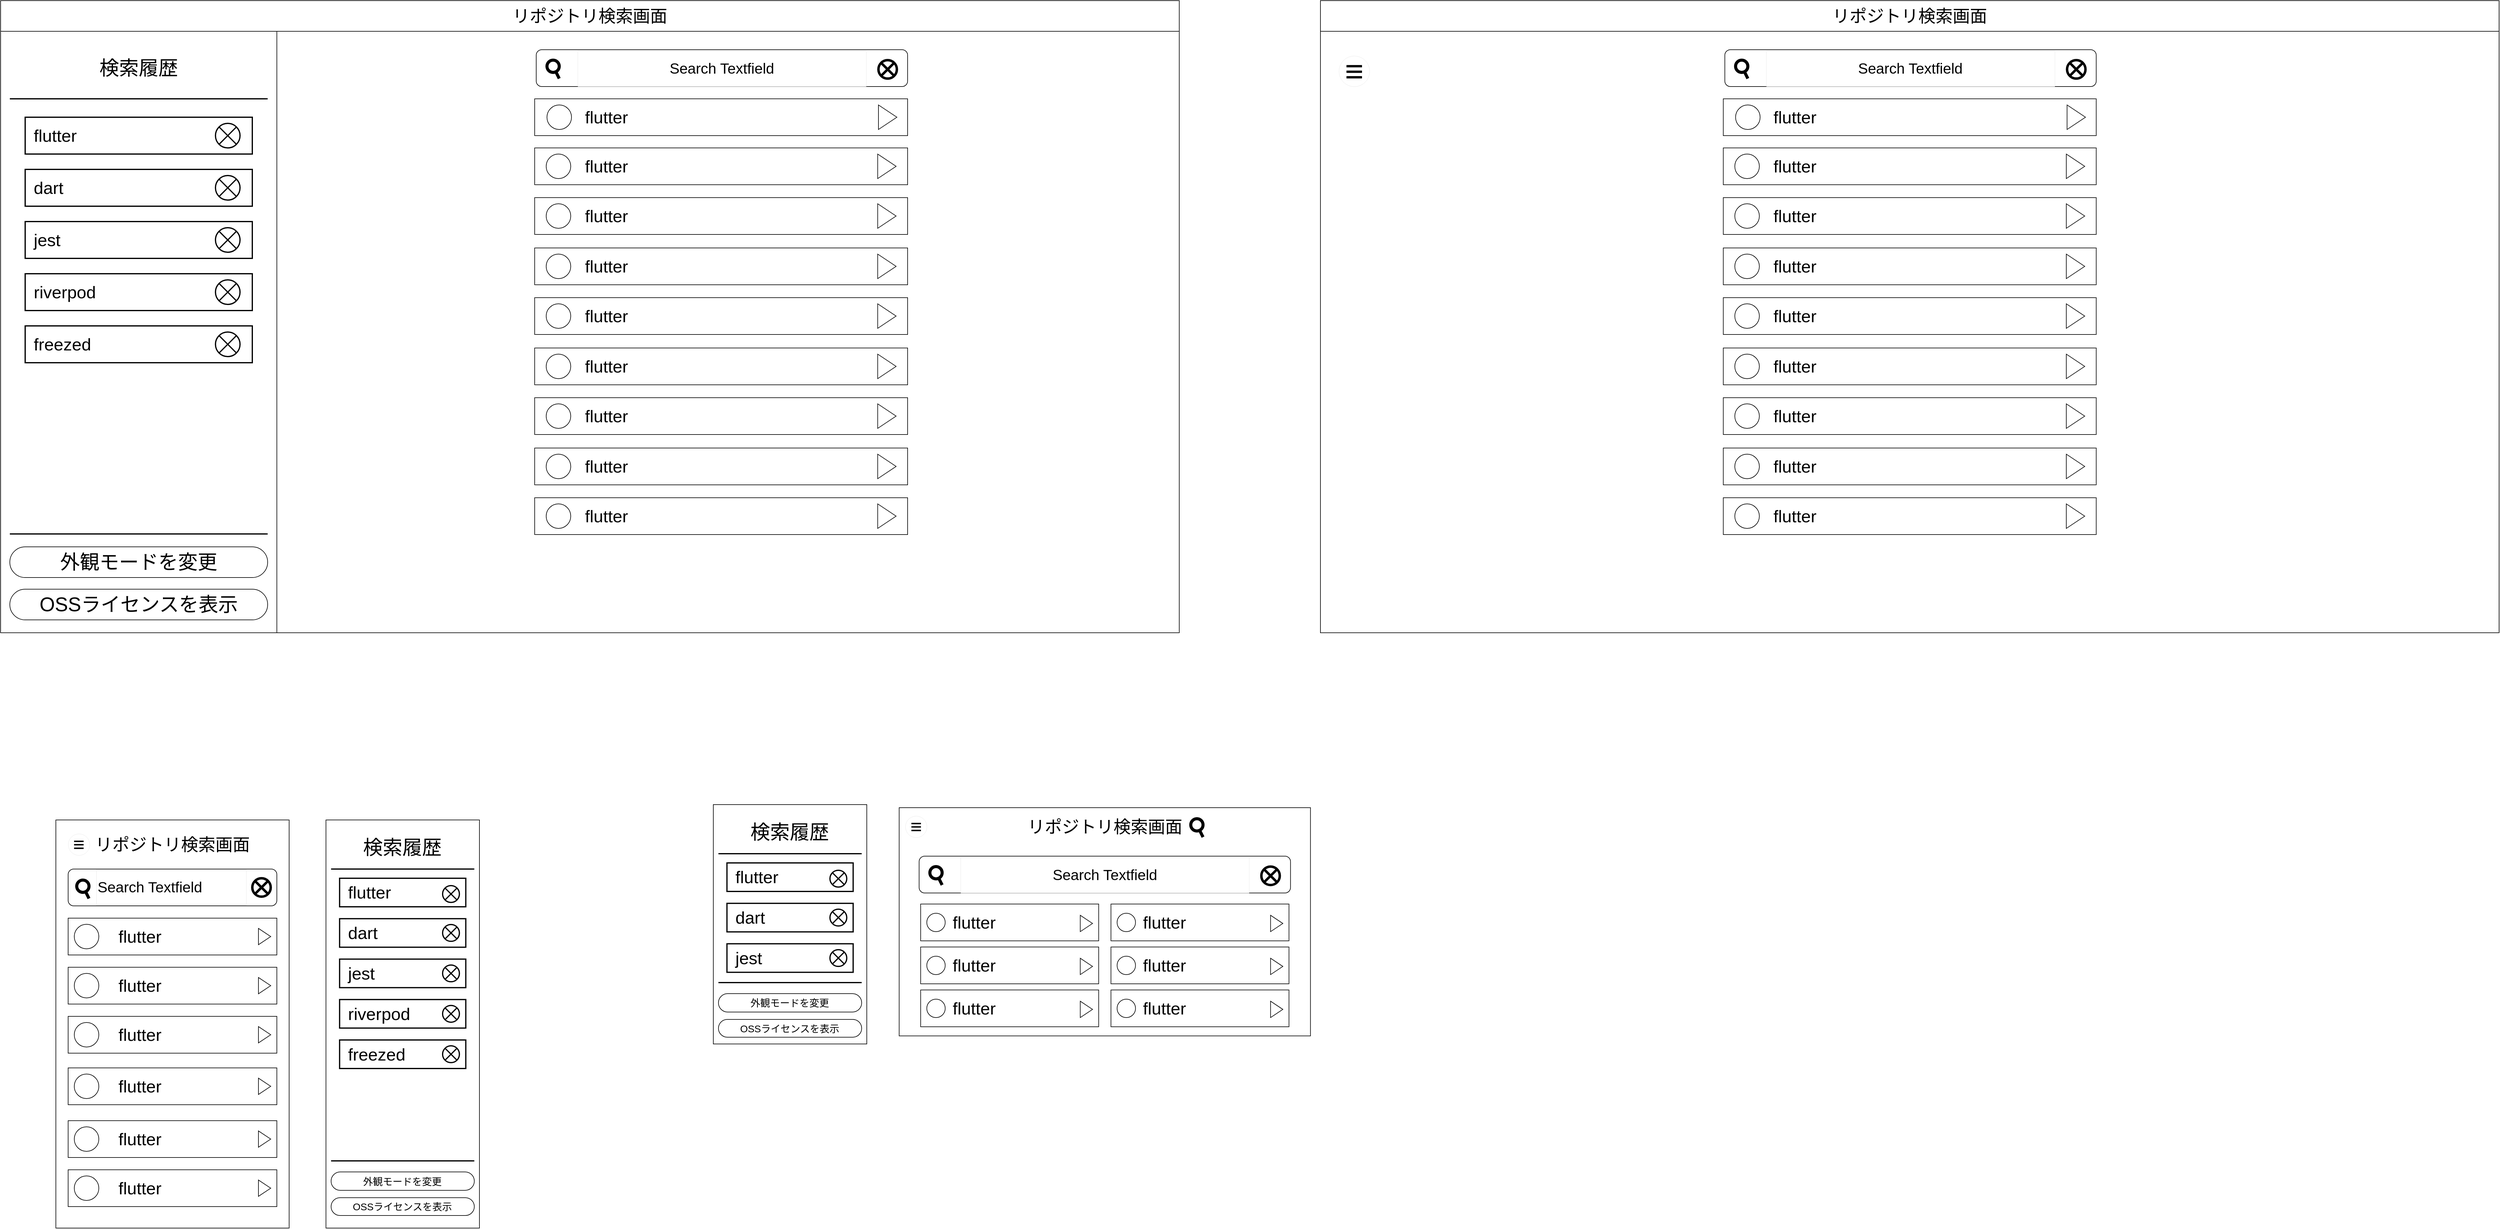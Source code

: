<mxfile version="27.0.9" pages="4">
  <diagram id="FU8lBgzXBYsJgkfCLfBr" name="検索画面">
    <mxGraphModel dx="9507" dy="5180" grid="1" gridSize="10" guides="1" tooltips="1" connect="1" arrows="1" fold="1" page="1" pageScale="1" pageWidth="827" pageHeight="1169" math="0" shadow="0">
      <root>
        <mxCell id="0" />
        <mxCell id="1" parent="0" />
        <mxCell id="3NQUQ22dUql_FlJT8KjB-1" value="&lt;span style=&quot;font-size: 28px;&quot;&gt;リポジトリ検索画面&lt;/span&gt;" style="rounded=0;whiteSpace=wrap;html=1;" vertex="1" parent="1">
          <mxGeometry x="80" y="90" width="1920" height="50" as="geometry" />
        </mxCell>
        <mxCell id="3NQUQ22dUql_FlJT8KjB-2" value="" style="rounded=0;whiteSpace=wrap;html=1;" vertex="1" parent="1">
          <mxGeometry x="80" y="140" width="1920" height="980" as="geometry" />
        </mxCell>
        <mxCell id="3NQUQ22dUql_FlJT8KjB-30" value="" style="rounded=0;whiteSpace=wrap;html=1;" vertex="1" parent="1">
          <mxGeometry x="2230" y="140" width="1920" height="980" as="geometry" />
        </mxCell>
        <mxCell id="3NQUQ22dUql_FlJT8KjB-32" value="" style="rounded=1;whiteSpace=wrap;html=1;fontSize=24;" vertex="1" parent="1">
          <mxGeometry x="952.5" y="170" width="605" height="60" as="geometry" />
        </mxCell>
        <mxCell id="3NQUQ22dUql_FlJT8KjB-38" value="" style="group" vertex="1" connectable="0" parent="1">
          <mxGeometry x="970" y="187" width="20" height="30" as="geometry" />
        </mxCell>
        <mxCell id="3NQUQ22dUql_FlJT8KjB-35" value="" style="endArrow=none;html=1;rounded=0;strokeWidth=5;" edge="1" parent="3NQUQ22dUql_FlJT8KjB-38">
          <mxGeometry width="50" height="50" relative="1" as="geometry">
            <mxPoint x="20" y="30" as="sourcePoint" />
            <mxPoint x="10" y="10" as="targetPoint" />
          </mxGeometry>
        </mxCell>
        <mxCell id="3NQUQ22dUql_FlJT8KjB-34" value="" style="ellipse;whiteSpace=wrap;html=1;aspect=fixed;rotation=-90;strokeWidth=5;" vertex="1" parent="3NQUQ22dUql_FlJT8KjB-38">
          <mxGeometry width="20" height="20" as="geometry" />
        </mxCell>
        <mxCell id="3NQUQ22dUql_FlJT8KjB-40" value="" style="verticalLabelPosition=bottom;verticalAlign=top;html=1;shape=mxgraph.flowchart.or;strokeWidth=4;" vertex="1" parent="1">
          <mxGeometry x="1510" y="187" width="30" height="30" as="geometry" />
        </mxCell>
        <mxCell id="3NQUQ22dUql_FlJT8KjB-42" value="Search Textfield" style="rounded=0;whiteSpace=wrap;html=1;strokeWidth=0;fontSize=24;" vertex="1" parent="1">
          <mxGeometry x="1020" y="172" width="470" height="58" as="geometry" />
        </mxCell>
        <mxCell id="RbmyN5pTn8aNILAV9D3_-1" value="&lt;font style=&quot;font-size: 28px;&quot;&gt;flutter&lt;/font&gt;" style="rounded=0;whiteSpace=wrap;html=1;align=left;spacingLeft=80;fontSize=24;flipV=1;" vertex="1" parent="1">
          <mxGeometry x="950" y="330" width="607.5" height="60" as="geometry" />
        </mxCell>
        <mxCell id="RbmyN5pTn8aNILAV9D3_-2" value="&lt;font style=&quot;font-size: 28px;&quot;&gt;flutter&lt;/font&gt;" style="rounded=0;whiteSpace=wrap;html=1;align=left;spacingLeft=80;fontSize=24;flipV=1;" vertex="1" parent="1">
          <mxGeometry x="950" y="493" width="607.5" height="60" as="geometry" />
        </mxCell>
        <mxCell id="RbmyN5pTn8aNILAV9D3_-3" value="&lt;font style=&quot;font-size: 28px;&quot;&gt;flutter&lt;/font&gt;" style="rounded=0;whiteSpace=wrap;html=1;align=left;spacingLeft=80;fontSize=24;flipV=1;" vertex="1" parent="1">
          <mxGeometry x="950" y="574" width="607.5" height="60" as="geometry" />
        </mxCell>
        <mxCell id="RbmyN5pTn8aNILAV9D3_-4" value="&lt;font style=&quot;font-size: 28px;&quot;&gt;flutter&lt;/font&gt;" style="rounded=0;whiteSpace=wrap;html=1;align=left;spacingLeft=80;fontSize=24;flipV=1;" vertex="1" parent="1">
          <mxGeometry x="950" y="819" width="607.5" height="60" as="geometry" />
        </mxCell>
        <mxCell id="RbmyN5pTn8aNILAV9D3_-5" value="&lt;font style=&quot;font-size: 28px;&quot;&gt;flutter&lt;/font&gt;" style="rounded=0;whiteSpace=wrap;html=1;align=left;spacingLeft=80;fontSize=24;flipV=1;" vertex="1" parent="1">
          <mxGeometry x="950" y="900" width="607.5" height="60" as="geometry" />
        </mxCell>
        <mxCell id="RbmyN5pTn8aNILAV9D3_-6" value="&lt;font style=&quot;font-size: 28px;&quot;&gt;flutter&lt;/font&gt;" style="rounded=0;whiteSpace=wrap;html=1;align=left;spacingLeft=80;fontSize=24;flipV=1;" vertex="1" parent="1">
          <mxGeometry x="950" y="737" width="607.5" height="60" as="geometry" />
        </mxCell>
        <mxCell id="RbmyN5pTn8aNILAV9D3_-7" value="&lt;font style=&quot;font-size: 28px;&quot;&gt;flutter&lt;/font&gt;" style="rounded=0;whiteSpace=wrap;html=1;align=left;spacingLeft=80;fontSize=24;flipV=1;" vertex="1" parent="1">
          <mxGeometry x="950" y="656" width="607.5" height="60" as="geometry" />
        </mxCell>
        <mxCell id="RbmyN5pTn8aNILAV9D3_-8" value="&lt;font style=&quot;font-size: 28px;&quot;&gt;flutter&lt;/font&gt;" style="rounded=0;whiteSpace=wrap;html=1;align=left;spacingLeft=80;fontSize=24;flipV=1;" vertex="1" parent="1">
          <mxGeometry x="950" y="411" width="607.5" height="60" as="geometry" />
        </mxCell>
        <mxCell id="RbmyN5pTn8aNILAV9D3_-9" value="&lt;font style=&quot;font-size: 28px;&quot;&gt;flutter&lt;/font&gt;" style="rounded=0;whiteSpace=wrap;html=1;align=left;spacingLeft=80;fontSize=24;" vertex="1" parent="1">
          <mxGeometry x="950" y="250" width="607.5" height="60" as="geometry" />
        </mxCell>
        <mxCell id="RbmyN5pTn8aNILAV9D3_-10" value="" style="group" vertex="1" connectable="0" parent="1">
          <mxGeometry x="970" y="260" width="570" height="40" as="geometry" />
        </mxCell>
        <mxCell id="RbmyN5pTn8aNILAV9D3_-11" value="" style="ellipse;whiteSpace=wrap;html=1;aspect=fixed;" vertex="1" parent="RbmyN5pTn8aNILAV9D3_-10">
          <mxGeometry width="40" height="40" as="geometry" />
        </mxCell>
        <mxCell id="RbmyN5pTn8aNILAV9D3_-12" value="" style="triangle;whiteSpace=wrap;html=1;" vertex="1" parent="RbmyN5pTn8aNILAV9D3_-10">
          <mxGeometry x="540" width="30" height="40" as="geometry" />
        </mxCell>
        <mxCell id="RbmyN5pTn8aNILAV9D3_-13" value="" style="group" vertex="1" connectable="0" parent="1">
          <mxGeometry x="968.75" y="340" width="570" height="40" as="geometry" />
        </mxCell>
        <mxCell id="RbmyN5pTn8aNILAV9D3_-14" value="" style="ellipse;whiteSpace=wrap;html=1;aspect=fixed;" vertex="1" parent="RbmyN5pTn8aNILAV9D3_-13">
          <mxGeometry width="40" height="40" as="geometry" />
        </mxCell>
        <mxCell id="RbmyN5pTn8aNILAV9D3_-15" value="" style="triangle;whiteSpace=wrap;html=1;" vertex="1" parent="RbmyN5pTn8aNILAV9D3_-13">
          <mxGeometry x="540" width="30" height="40" as="geometry" />
        </mxCell>
        <mxCell id="RbmyN5pTn8aNILAV9D3_-16" value="" style="group" vertex="1" connectable="0" parent="1">
          <mxGeometry x="968.75" y="421" width="570" height="40" as="geometry" />
        </mxCell>
        <mxCell id="RbmyN5pTn8aNILAV9D3_-17" value="" style="ellipse;whiteSpace=wrap;html=1;aspect=fixed;" vertex="1" parent="RbmyN5pTn8aNILAV9D3_-16">
          <mxGeometry width="40" height="40" as="geometry" />
        </mxCell>
        <mxCell id="RbmyN5pTn8aNILAV9D3_-18" value="" style="triangle;whiteSpace=wrap;html=1;" vertex="1" parent="RbmyN5pTn8aNILAV9D3_-16">
          <mxGeometry x="540" width="30" height="40" as="geometry" />
        </mxCell>
        <mxCell id="RbmyN5pTn8aNILAV9D3_-19" value="" style="group" vertex="1" connectable="0" parent="1">
          <mxGeometry x="968.75" y="503" width="570" height="40" as="geometry" />
        </mxCell>
        <mxCell id="RbmyN5pTn8aNILAV9D3_-20" value="" style="ellipse;whiteSpace=wrap;html=1;aspect=fixed;" vertex="1" parent="RbmyN5pTn8aNILAV9D3_-19">
          <mxGeometry width="40" height="40" as="geometry" />
        </mxCell>
        <mxCell id="RbmyN5pTn8aNILAV9D3_-21" value="" style="triangle;whiteSpace=wrap;html=1;" vertex="1" parent="RbmyN5pTn8aNILAV9D3_-19">
          <mxGeometry x="540" width="30" height="40" as="geometry" />
        </mxCell>
        <mxCell id="RbmyN5pTn8aNILAV9D3_-22" value="" style="group" vertex="1" connectable="0" parent="1">
          <mxGeometry x="968.75" y="584" width="570" height="40" as="geometry" />
        </mxCell>
        <mxCell id="RbmyN5pTn8aNILAV9D3_-23" value="" style="ellipse;whiteSpace=wrap;html=1;aspect=fixed;" vertex="1" parent="RbmyN5pTn8aNILAV9D3_-22">
          <mxGeometry width="40" height="40" as="geometry" />
        </mxCell>
        <mxCell id="RbmyN5pTn8aNILAV9D3_-24" value="" style="triangle;whiteSpace=wrap;html=1;" vertex="1" parent="RbmyN5pTn8aNILAV9D3_-22">
          <mxGeometry x="540" width="30" height="40" as="geometry" />
        </mxCell>
        <mxCell id="RbmyN5pTn8aNILAV9D3_-25" value="" style="group" vertex="1" connectable="0" parent="1">
          <mxGeometry x="968.75" y="666" width="570" height="40" as="geometry" />
        </mxCell>
        <mxCell id="RbmyN5pTn8aNILAV9D3_-26" value="" style="ellipse;whiteSpace=wrap;html=1;aspect=fixed;" vertex="1" parent="RbmyN5pTn8aNILAV9D3_-25">
          <mxGeometry width="40" height="40" as="geometry" />
        </mxCell>
        <mxCell id="RbmyN5pTn8aNILAV9D3_-27" value="" style="triangle;whiteSpace=wrap;html=1;" vertex="1" parent="RbmyN5pTn8aNILAV9D3_-25">
          <mxGeometry x="540" width="30" height="40" as="geometry" />
        </mxCell>
        <mxCell id="RbmyN5pTn8aNILAV9D3_-28" value="" style="group" vertex="1" connectable="0" parent="1">
          <mxGeometry x="968.75" y="747" width="570" height="40" as="geometry" />
        </mxCell>
        <mxCell id="RbmyN5pTn8aNILAV9D3_-29" value="" style="ellipse;whiteSpace=wrap;html=1;aspect=fixed;" vertex="1" parent="RbmyN5pTn8aNILAV9D3_-28">
          <mxGeometry width="40" height="40" as="geometry" />
        </mxCell>
        <mxCell id="RbmyN5pTn8aNILAV9D3_-30" value="" style="triangle;whiteSpace=wrap;html=1;" vertex="1" parent="RbmyN5pTn8aNILAV9D3_-28">
          <mxGeometry x="540" width="30" height="40" as="geometry" />
        </mxCell>
        <mxCell id="RbmyN5pTn8aNILAV9D3_-31" value="" style="group" vertex="1" connectable="0" parent="1">
          <mxGeometry x="968.75" y="829" width="570" height="40" as="geometry" />
        </mxCell>
        <mxCell id="RbmyN5pTn8aNILAV9D3_-32" value="" style="ellipse;whiteSpace=wrap;html=1;aspect=fixed;" vertex="1" parent="RbmyN5pTn8aNILAV9D3_-31">
          <mxGeometry width="40" height="40" as="geometry" />
        </mxCell>
        <mxCell id="RbmyN5pTn8aNILAV9D3_-33" value="" style="triangle;whiteSpace=wrap;html=1;" vertex="1" parent="RbmyN5pTn8aNILAV9D3_-31">
          <mxGeometry x="540" width="30" height="40" as="geometry" />
        </mxCell>
        <mxCell id="RbmyN5pTn8aNILAV9D3_-34" value="" style="group" vertex="1" connectable="0" parent="1">
          <mxGeometry x="968.75" y="910" width="570" height="40" as="geometry" />
        </mxCell>
        <mxCell id="RbmyN5pTn8aNILAV9D3_-35" value="" style="ellipse;whiteSpace=wrap;html=1;aspect=fixed;" vertex="1" parent="RbmyN5pTn8aNILAV9D3_-34">
          <mxGeometry width="40" height="40" as="geometry" />
        </mxCell>
        <mxCell id="RbmyN5pTn8aNILAV9D3_-36" value="" style="triangle;whiteSpace=wrap;html=1;" vertex="1" parent="RbmyN5pTn8aNILAV9D3_-34">
          <mxGeometry x="540" width="30" height="40" as="geometry" />
        </mxCell>
        <mxCell id="LQzH_NDQMfFLRa0uXr-V-1" value="&lt;span style=&quot;font-size: 28px;&quot;&gt;リポジトリ検索画面&lt;/span&gt;" style="rounded=0;whiteSpace=wrap;html=1;" vertex="1" parent="1">
          <mxGeometry x="2230" y="90" width="1920" height="50" as="geometry" />
        </mxCell>
        <mxCell id="LQzH_NDQMfFLRa0uXr-V-2" value="≡" style="ellipse;whiteSpace=wrap;html=1;fontSize=52;strokeWidth=0;" vertex="1" parent="1">
          <mxGeometry x="2260" y="180" width="50" height="50" as="geometry" />
        </mxCell>
        <mxCell id="LQzH_NDQMfFLRa0uXr-V-5" value="" style="rounded=1;whiteSpace=wrap;html=1;fontSize=24;" vertex="1" parent="1">
          <mxGeometry x="2888.75" y="170" width="605" height="60" as="geometry" />
        </mxCell>
        <mxCell id="LQzH_NDQMfFLRa0uXr-V-6" value="" style="group" vertex="1" connectable="0" parent="1">
          <mxGeometry x="2906.25" y="187" width="20" height="30" as="geometry" />
        </mxCell>
        <mxCell id="LQzH_NDQMfFLRa0uXr-V-7" value="" style="endArrow=none;html=1;rounded=0;strokeWidth=5;" edge="1" parent="LQzH_NDQMfFLRa0uXr-V-6">
          <mxGeometry width="50" height="50" relative="1" as="geometry">
            <mxPoint x="20" y="30" as="sourcePoint" />
            <mxPoint x="10" y="10" as="targetPoint" />
          </mxGeometry>
        </mxCell>
        <mxCell id="LQzH_NDQMfFLRa0uXr-V-8" value="" style="ellipse;whiteSpace=wrap;html=1;aspect=fixed;rotation=-90;strokeWidth=5;" vertex="1" parent="LQzH_NDQMfFLRa0uXr-V-6">
          <mxGeometry width="20" height="20" as="geometry" />
        </mxCell>
        <mxCell id="LQzH_NDQMfFLRa0uXr-V-9" value="" style="verticalLabelPosition=bottom;verticalAlign=top;html=1;shape=mxgraph.flowchart.or;strokeWidth=4;" vertex="1" parent="1">
          <mxGeometry x="3446.25" y="187" width="30" height="30" as="geometry" />
        </mxCell>
        <mxCell id="LQzH_NDQMfFLRa0uXr-V-10" value="Search Textfield" style="rounded=0;whiteSpace=wrap;html=1;strokeWidth=0;fontSize=24;" vertex="1" parent="1">
          <mxGeometry x="2956.25" y="172" width="470" height="58" as="geometry" />
        </mxCell>
        <mxCell id="LQzH_NDQMfFLRa0uXr-V-11" value="&lt;font style=&quot;font-size: 28px;&quot;&gt;flutter&lt;/font&gt;" style="rounded=0;whiteSpace=wrap;html=1;align=left;spacingLeft=80;fontSize=24;flipV=1;" vertex="1" parent="1">
          <mxGeometry x="2886.25" y="330" width="607.5" height="60" as="geometry" />
        </mxCell>
        <mxCell id="LQzH_NDQMfFLRa0uXr-V-12" value="&lt;font style=&quot;font-size: 28px;&quot;&gt;flutter&lt;/font&gt;" style="rounded=0;whiteSpace=wrap;html=1;align=left;spacingLeft=80;fontSize=24;flipV=1;" vertex="1" parent="1">
          <mxGeometry x="2886.25" y="493" width="607.5" height="60" as="geometry" />
        </mxCell>
        <mxCell id="LQzH_NDQMfFLRa0uXr-V-13" value="&lt;font style=&quot;font-size: 28px;&quot;&gt;flutter&lt;/font&gt;" style="rounded=0;whiteSpace=wrap;html=1;align=left;spacingLeft=80;fontSize=24;flipV=1;" vertex="1" parent="1">
          <mxGeometry x="2886.25" y="574" width="607.5" height="60" as="geometry" />
        </mxCell>
        <mxCell id="LQzH_NDQMfFLRa0uXr-V-14" value="&lt;font style=&quot;font-size: 28px;&quot;&gt;flutter&lt;/font&gt;" style="rounded=0;whiteSpace=wrap;html=1;align=left;spacingLeft=80;fontSize=24;flipV=1;" vertex="1" parent="1">
          <mxGeometry x="2886.25" y="819" width="607.5" height="60" as="geometry" />
        </mxCell>
        <mxCell id="LQzH_NDQMfFLRa0uXr-V-15" value="&lt;font style=&quot;font-size: 28px;&quot;&gt;flutter&lt;/font&gt;" style="rounded=0;whiteSpace=wrap;html=1;align=left;spacingLeft=80;fontSize=24;flipV=1;" vertex="1" parent="1">
          <mxGeometry x="2886.25" y="900" width="607.5" height="60" as="geometry" />
        </mxCell>
        <mxCell id="LQzH_NDQMfFLRa0uXr-V-16" value="&lt;font style=&quot;font-size: 28px;&quot;&gt;flutter&lt;/font&gt;" style="rounded=0;whiteSpace=wrap;html=1;align=left;spacingLeft=80;fontSize=24;flipV=1;" vertex="1" parent="1">
          <mxGeometry x="2886.25" y="737" width="607.5" height="60" as="geometry" />
        </mxCell>
        <mxCell id="LQzH_NDQMfFLRa0uXr-V-17" value="&lt;font style=&quot;font-size: 28px;&quot;&gt;flutter&lt;/font&gt;" style="rounded=0;whiteSpace=wrap;html=1;align=left;spacingLeft=80;fontSize=24;flipV=1;" vertex="1" parent="1">
          <mxGeometry x="2886.25" y="656" width="607.5" height="60" as="geometry" />
        </mxCell>
        <mxCell id="LQzH_NDQMfFLRa0uXr-V-18" value="&lt;font style=&quot;font-size: 28px;&quot;&gt;flutter&lt;/font&gt;" style="rounded=0;whiteSpace=wrap;html=1;align=left;spacingLeft=80;fontSize=24;flipV=1;" vertex="1" parent="1">
          <mxGeometry x="2886.25" y="411" width="607.5" height="60" as="geometry" />
        </mxCell>
        <mxCell id="LQzH_NDQMfFLRa0uXr-V-19" value="&lt;font style=&quot;font-size: 28px;&quot;&gt;flutter&lt;/font&gt;" style="rounded=0;whiteSpace=wrap;html=1;align=left;spacingLeft=80;fontSize=24;" vertex="1" parent="1">
          <mxGeometry x="2886.25" y="250" width="607.5" height="60" as="geometry" />
        </mxCell>
        <mxCell id="LQzH_NDQMfFLRa0uXr-V-20" value="" style="group" vertex="1" connectable="0" parent="1">
          <mxGeometry x="2906.25" y="260" width="570" height="40" as="geometry" />
        </mxCell>
        <mxCell id="LQzH_NDQMfFLRa0uXr-V-21" value="" style="ellipse;whiteSpace=wrap;html=1;aspect=fixed;" vertex="1" parent="LQzH_NDQMfFLRa0uXr-V-20">
          <mxGeometry width="40" height="40" as="geometry" />
        </mxCell>
        <mxCell id="LQzH_NDQMfFLRa0uXr-V-22" value="" style="triangle;whiteSpace=wrap;html=1;" vertex="1" parent="LQzH_NDQMfFLRa0uXr-V-20">
          <mxGeometry x="540" width="30" height="40" as="geometry" />
        </mxCell>
        <mxCell id="LQzH_NDQMfFLRa0uXr-V-23" value="" style="group" vertex="1" connectable="0" parent="1">
          <mxGeometry x="2905" y="340" width="570" height="40" as="geometry" />
        </mxCell>
        <mxCell id="LQzH_NDQMfFLRa0uXr-V-24" value="" style="ellipse;whiteSpace=wrap;html=1;aspect=fixed;" vertex="1" parent="LQzH_NDQMfFLRa0uXr-V-23">
          <mxGeometry width="40" height="40" as="geometry" />
        </mxCell>
        <mxCell id="LQzH_NDQMfFLRa0uXr-V-25" value="" style="triangle;whiteSpace=wrap;html=1;" vertex="1" parent="LQzH_NDQMfFLRa0uXr-V-23">
          <mxGeometry x="540" width="30" height="40" as="geometry" />
        </mxCell>
        <mxCell id="LQzH_NDQMfFLRa0uXr-V-26" value="" style="group" vertex="1" connectable="0" parent="1">
          <mxGeometry x="2905" y="421" width="570" height="40" as="geometry" />
        </mxCell>
        <mxCell id="LQzH_NDQMfFLRa0uXr-V-27" value="" style="ellipse;whiteSpace=wrap;html=1;aspect=fixed;" vertex="1" parent="LQzH_NDQMfFLRa0uXr-V-26">
          <mxGeometry width="40" height="40" as="geometry" />
        </mxCell>
        <mxCell id="LQzH_NDQMfFLRa0uXr-V-28" value="" style="triangle;whiteSpace=wrap;html=1;" vertex="1" parent="LQzH_NDQMfFLRa0uXr-V-26">
          <mxGeometry x="540" width="30" height="40" as="geometry" />
        </mxCell>
        <mxCell id="LQzH_NDQMfFLRa0uXr-V-29" value="" style="group" vertex="1" connectable="0" parent="1">
          <mxGeometry x="2905" y="503" width="570" height="40" as="geometry" />
        </mxCell>
        <mxCell id="LQzH_NDQMfFLRa0uXr-V-30" value="" style="ellipse;whiteSpace=wrap;html=1;aspect=fixed;" vertex="1" parent="LQzH_NDQMfFLRa0uXr-V-29">
          <mxGeometry width="40" height="40" as="geometry" />
        </mxCell>
        <mxCell id="LQzH_NDQMfFLRa0uXr-V-31" value="" style="triangle;whiteSpace=wrap;html=1;" vertex="1" parent="LQzH_NDQMfFLRa0uXr-V-29">
          <mxGeometry x="540" width="30" height="40" as="geometry" />
        </mxCell>
        <mxCell id="LQzH_NDQMfFLRa0uXr-V-32" value="" style="group" vertex="1" connectable="0" parent="1">
          <mxGeometry x="2905" y="584" width="570" height="40" as="geometry" />
        </mxCell>
        <mxCell id="LQzH_NDQMfFLRa0uXr-V-33" value="" style="ellipse;whiteSpace=wrap;html=1;aspect=fixed;" vertex="1" parent="LQzH_NDQMfFLRa0uXr-V-32">
          <mxGeometry width="40" height="40" as="geometry" />
        </mxCell>
        <mxCell id="LQzH_NDQMfFLRa0uXr-V-34" value="" style="triangle;whiteSpace=wrap;html=1;" vertex="1" parent="LQzH_NDQMfFLRa0uXr-V-32">
          <mxGeometry x="540" width="30" height="40" as="geometry" />
        </mxCell>
        <mxCell id="LQzH_NDQMfFLRa0uXr-V-35" value="" style="group" vertex="1" connectable="0" parent="1">
          <mxGeometry x="2905" y="666" width="570" height="40" as="geometry" />
        </mxCell>
        <mxCell id="LQzH_NDQMfFLRa0uXr-V-36" value="" style="ellipse;whiteSpace=wrap;html=1;aspect=fixed;" vertex="1" parent="LQzH_NDQMfFLRa0uXr-V-35">
          <mxGeometry width="40" height="40" as="geometry" />
        </mxCell>
        <mxCell id="LQzH_NDQMfFLRa0uXr-V-37" value="" style="triangle;whiteSpace=wrap;html=1;" vertex="1" parent="LQzH_NDQMfFLRa0uXr-V-35">
          <mxGeometry x="540" width="30" height="40" as="geometry" />
        </mxCell>
        <mxCell id="LQzH_NDQMfFLRa0uXr-V-38" value="" style="group" vertex="1" connectable="0" parent="1">
          <mxGeometry x="2905" y="747" width="570" height="40" as="geometry" />
        </mxCell>
        <mxCell id="LQzH_NDQMfFLRa0uXr-V-39" value="" style="ellipse;whiteSpace=wrap;html=1;aspect=fixed;" vertex="1" parent="LQzH_NDQMfFLRa0uXr-V-38">
          <mxGeometry width="40" height="40" as="geometry" />
        </mxCell>
        <mxCell id="LQzH_NDQMfFLRa0uXr-V-40" value="" style="triangle;whiteSpace=wrap;html=1;" vertex="1" parent="LQzH_NDQMfFLRa0uXr-V-38">
          <mxGeometry x="540" width="30" height="40" as="geometry" />
        </mxCell>
        <mxCell id="LQzH_NDQMfFLRa0uXr-V-41" value="" style="group" vertex="1" connectable="0" parent="1">
          <mxGeometry x="2905" y="829" width="570" height="40" as="geometry" />
        </mxCell>
        <mxCell id="LQzH_NDQMfFLRa0uXr-V-42" value="" style="ellipse;whiteSpace=wrap;html=1;aspect=fixed;" vertex="1" parent="LQzH_NDQMfFLRa0uXr-V-41">
          <mxGeometry width="40" height="40" as="geometry" />
        </mxCell>
        <mxCell id="LQzH_NDQMfFLRa0uXr-V-43" value="" style="triangle;whiteSpace=wrap;html=1;" vertex="1" parent="LQzH_NDQMfFLRa0uXr-V-41">
          <mxGeometry x="540" width="30" height="40" as="geometry" />
        </mxCell>
        <mxCell id="LQzH_NDQMfFLRa0uXr-V-44" value="" style="group" vertex="1" connectable="0" parent="1">
          <mxGeometry x="2905" y="910" width="570" height="40" as="geometry" />
        </mxCell>
        <mxCell id="LQzH_NDQMfFLRa0uXr-V-45" value="" style="ellipse;whiteSpace=wrap;html=1;aspect=fixed;" vertex="1" parent="LQzH_NDQMfFLRa0uXr-V-44">
          <mxGeometry width="40" height="40" as="geometry" />
        </mxCell>
        <mxCell id="LQzH_NDQMfFLRa0uXr-V-46" value="" style="triangle;whiteSpace=wrap;html=1;" vertex="1" parent="LQzH_NDQMfFLRa0uXr-V-44">
          <mxGeometry x="540" width="30" height="40" as="geometry" />
        </mxCell>
        <mxCell id="LQzH_NDQMfFLRa0uXr-V-47" value="" style="rounded=0;whiteSpace=wrap;html=1;" vertex="1" parent="1">
          <mxGeometry x="170" y="1425" width="380" height="665" as="geometry" />
        </mxCell>
        <mxCell id="LQzH_NDQMfFLRa0uXr-V-55" value="" style="group" vertex="1" connectable="0" parent="1">
          <mxGeometry x="190" y="1585" width="340" height="60" as="geometry" />
        </mxCell>
        <mxCell id="LQzH_NDQMfFLRa0uXr-V-48" value="&lt;font style=&quot;font-size: 28px;&quot;&gt;flutter&lt;/font&gt;" style="rounded=0;whiteSpace=wrap;html=1;align=left;spacingLeft=80;fontSize=24;flipV=1;" vertex="1" parent="LQzH_NDQMfFLRa0uXr-V-55">
          <mxGeometry width="340" height="60" as="geometry" />
        </mxCell>
        <mxCell id="LQzH_NDQMfFLRa0uXr-V-50" value="" style="ellipse;whiteSpace=wrap;html=1;aspect=fixed;" vertex="1" parent="LQzH_NDQMfFLRa0uXr-V-55">
          <mxGeometry x="10" y="10" width="40" height="40" as="geometry" />
        </mxCell>
        <mxCell id="LQzH_NDQMfFLRa0uXr-V-51" value="" style="triangle;whiteSpace=wrap;html=1;" vertex="1" parent="LQzH_NDQMfFLRa0uXr-V-55">
          <mxGeometry x="310" y="16.67" width="20" height="26.67" as="geometry" />
        </mxCell>
        <mxCell id="LQzH_NDQMfFLRa0uXr-V-56" value="" style="group" vertex="1" connectable="0" parent="1">
          <mxGeometry x="190" y="1665" width="340" height="60" as="geometry" />
        </mxCell>
        <mxCell id="LQzH_NDQMfFLRa0uXr-V-57" value="&lt;font style=&quot;font-size: 28px;&quot;&gt;flutter&lt;/font&gt;" style="rounded=0;whiteSpace=wrap;html=1;align=left;spacingLeft=80;fontSize=24;flipV=1;" vertex="1" parent="LQzH_NDQMfFLRa0uXr-V-56">
          <mxGeometry width="340" height="60" as="geometry" />
        </mxCell>
        <mxCell id="LQzH_NDQMfFLRa0uXr-V-58" value="" style="ellipse;whiteSpace=wrap;html=1;aspect=fixed;" vertex="1" parent="LQzH_NDQMfFLRa0uXr-V-56">
          <mxGeometry x="10" y="10" width="40" height="40" as="geometry" />
        </mxCell>
        <mxCell id="LQzH_NDQMfFLRa0uXr-V-59" value="" style="triangle;whiteSpace=wrap;html=1;" vertex="1" parent="LQzH_NDQMfFLRa0uXr-V-56">
          <mxGeometry x="310" y="16.67" width="20" height="26.67" as="geometry" />
        </mxCell>
        <mxCell id="LQzH_NDQMfFLRa0uXr-V-60" value="" style="group" vertex="1" connectable="0" parent="1">
          <mxGeometry x="190" y="1745" width="340" height="343" as="geometry" />
        </mxCell>
        <mxCell id="LQzH_NDQMfFLRa0uXr-V-61" value="&lt;font style=&quot;font-size: 28px;&quot;&gt;flutter&lt;/font&gt;" style="rounded=0;whiteSpace=wrap;html=1;align=left;spacingLeft=80;fontSize=24;flipV=1;" vertex="1" parent="LQzH_NDQMfFLRa0uXr-V-60">
          <mxGeometry width="340" height="60" as="geometry" />
        </mxCell>
        <mxCell id="LQzH_NDQMfFLRa0uXr-V-62" value="" style="ellipse;whiteSpace=wrap;html=1;aspect=fixed;" vertex="1" parent="LQzH_NDQMfFLRa0uXr-V-60">
          <mxGeometry x="10" y="10" width="40" height="40" as="geometry" />
        </mxCell>
        <mxCell id="LQzH_NDQMfFLRa0uXr-V-63" value="" style="triangle;whiteSpace=wrap;html=1;" vertex="1" parent="LQzH_NDQMfFLRa0uXr-V-60">
          <mxGeometry x="310" y="16.67" width="20" height="26.67" as="geometry" />
        </mxCell>
        <mxCell id="LQzH_NDQMfFLRa0uXr-V-64" value="" style="group" vertex="1" connectable="0" parent="1">
          <mxGeometry x="190" y="1829" width="340" height="60" as="geometry" />
        </mxCell>
        <mxCell id="LQzH_NDQMfFLRa0uXr-V-65" value="&lt;font style=&quot;font-size: 28px;&quot;&gt;flutter&lt;/font&gt;" style="rounded=0;whiteSpace=wrap;html=1;align=left;spacingLeft=80;fontSize=24;flipV=1;" vertex="1" parent="LQzH_NDQMfFLRa0uXr-V-64">
          <mxGeometry width="340" height="60" as="geometry" />
        </mxCell>
        <mxCell id="LQzH_NDQMfFLRa0uXr-V-66" value="" style="ellipse;whiteSpace=wrap;html=1;aspect=fixed;" vertex="1" parent="LQzH_NDQMfFLRa0uXr-V-64">
          <mxGeometry x="10" y="10" width="40" height="40" as="geometry" />
        </mxCell>
        <mxCell id="LQzH_NDQMfFLRa0uXr-V-67" value="" style="triangle;whiteSpace=wrap;html=1;" vertex="1" parent="LQzH_NDQMfFLRa0uXr-V-64">
          <mxGeometry x="310" y="16.67" width="20" height="26.67" as="geometry" />
        </mxCell>
        <mxCell id="LQzH_NDQMfFLRa0uXr-V-68" value="" style="group" vertex="1" connectable="0" parent="1">
          <mxGeometry x="190" y="1915" width="340" height="60" as="geometry" />
        </mxCell>
        <mxCell id="LQzH_NDQMfFLRa0uXr-V-69" value="&lt;font style=&quot;font-size: 28px;&quot;&gt;flutter&lt;/font&gt;" style="rounded=0;whiteSpace=wrap;html=1;align=left;spacingLeft=80;fontSize=24;flipV=1;" vertex="1" parent="LQzH_NDQMfFLRa0uXr-V-68">
          <mxGeometry width="340" height="60" as="geometry" />
        </mxCell>
        <mxCell id="LQzH_NDQMfFLRa0uXr-V-70" value="" style="ellipse;whiteSpace=wrap;html=1;aspect=fixed;" vertex="1" parent="LQzH_NDQMfFLRa0uXr-V-68">
          <mxGeometry x="10" y="10" width="40" height="40" as="geometry" />
        </mxCell>
        <mxCell id="LQzH_NDQMfFLRa0uXr-V-71" value="" style="triangle;whiteSpace=wrap;html=1;" vertex="1" parent="LQzH_NDQMfFLRa0uXr-V-68">
          <mxGeometry x="310" y="16.67" width="20" height="26.67" as="geometry" />
        </mxCell>
        <mxCell id="LQzH_NDQMfFLRa0uXr-V-72" value="" style="group" vertex="1" connectable="0" parent="1">
          <mxGeometry x="190" y="1995" width="340" height="60" as="geometry" />
        </mxCell>
        <mxCell id="LQzH_NDQMfFLRa0uXr-V-73" value="&lt;font style=&quot;font-size: 28px;&quot;&gt;flutter&lt;/font&gt;" style="rounded=0;whiteSpace=wrap;html=1;align=left;spacingLeft=80;fontSize=24;flipV=1;" vertex="1" parent="LQzH_NDQMfFLRa0uXr-V-72">
          <mxGeometry width="340" height="60" as="geometry" />
        </mxCell>
        <mxCell id="LQzH_NDQMfFLRa0uXr-V-74" value="" style="ellipse;whiteSpace=wrap;html=1;aspect=fixed;" vertex="1" parent="LQzH_NDQMfFLRa0uXr-V-72">
          <mxGeometry x="10" y="10" width="40" height="40" as="geometry" />
        </mxCell>
        <mxCell id="LQzH_NDQMfFLRa0uXr-V-75" value="" style="triangle;whiteSpace=wrap;html=1;" vertex="1" parent="LQzH_NDQMfFLRa0uXr-V-72">
          <mxGeometry x="310" y="16.67" width="20" height="26.67" as="geometry" />
        </mxCell>
        <mxCell id="LQzH_NDQMfFLRa0uXr-V-80" value="リポジトリ検索画面" style="text;html=1;align=center;verticalAlign=middle;whiteSpace=wrap;rounded=0;fontSize=28;" vertex="1" parent="1">
          <mxGeometry x="170" y="1425" width="380" height="80" as="geometry" />
        </mxCell>
        <mxCell id="LQzH_NDQMfFLRa0uXr-V-81" value="≡" style="ellipse;whiteSpace=wrap;html=1;fontSize=32;strokeWidth=0;align=center;verticalAlign=middle;" vertex="1" parent="1">
          <mxGeometry x="190" y="1447.5" width="35" height="35" as="geometry" />
        </mxCell>
        <mxCell id="LQzH_NDQMfFLRa0uXr-V-82" value="" style="rounded=1;whiteSpace=wrap;html=1;fontSize=24;" vertex="1" parent="1">
          <mxGeometry x="190" y="1505" width="340" height="60" as="geometry" />
        </mxCell>
        <mxCell id="LQzH_NDQMfFLRa0uXr-V-83" value="" style="group" vertex="1" connectable="0" parent="1">
          <mxGeometry x="204" y="1523" width="20" height="30" as="geometry" />
        </mxCell>
        <mxCell id="LQzH_NDQMfFLRa0uXr-V-84" value="" style="endArrow=none;html=1;rounded=0;strokeWidth=5;" edge="1" parent="LQzH_NDQMfFLRa0uXr-V-83">
          <mxGeometry width="50" height="50" relative="1" as="geometry">
            <mxPoint x="20" y="30" as="sourcePoint" />
            <mxPoint x="10" y="10" as="targetPoint" />
          </mxGeometry>
        </mxCell>
        <mxCell id="LQzH_NDQMfFLRa0uXr-V-85" value="" style="ellipse;whiteSpace=wrap;html=1;aspect=fixed;rotation=-90;strokeWidth=5;" vertex="1" parent="LQzH_NDQMfFLRa0uXr-V-83">
          <mxGeometry width="20" height="20" as="geometry" />
        </mxCell>
        <mxCell id="LQzH_NDQMfFLRa0uXr-V-86" value="" style="verticalLabelPosition=bottom;verticalAlign=top;html=1;shape=mxgraph.flowchart.or;strokeWidth=4;" vertex="1" parent="1">
          <mxGeometry x="490" y="1520" width="30" height="30" as="geometry" />
        </mxCell>
        <mxCell id="LQzH_NDQMfFLRa0uXr-V-87" value="Search Textfield" style="rounded=0;whiteSpace=wrap;html=1;strokeWidth=0;fontSize=24;align=left;" vertex="1" parent="1">
          <mxGeometry x="236" y="1506" width="244" height="58" as="geometry" />
        </mxCell>
        <mxCell id="LQzH_NDQMfFLRa0uXr-V-89" value="" style="rounded=0;whiteSpace=wrap;html=1;rotation=90;" vertex="1" parent="1">
          <mxGeometry x="1692.82" y="1255.94" width="371.87" height="670" as="geometry" />
        </mxCell>
        <mxCell id="LQzH_NDQMfFLRa0uXr-V-90" value="リポジトリ検索画面" style="text;html=1;align=center;verticalAlign=middle;whiteSpace=wrap;rounded=0;fontSize=28;" vertex="1" parent="1">
          <mxGeometry x="1548.75" y="1406" width="660" height="60" as="geometry" />
        </mxCell>
        <mxCell id="LQzH_NDQMfFLRa0uXr-V-91" value="≡" style="ellipse;whiteSpace=wrap;html=1;fontSize=32;strokeWidth=0;align=center;verticalAlign=middle;" vertex="1" parent="1">
          <mxGeometry x="1553.75" y="1418.5" width="35" height="35" as="geometry" />
        </mxCell>
        <mxCell id="LQzH_NDQMfFLRa0uXr-V-92" value="" style="group" vertex="1" connectable="0" parent="1">
          <mxGeometry x="2018.75" y="1423" width="20" height="30" as="geometry" />
        </mxCell>
        <mxCell id="LQzH_NDQMfFLRa0uXr-V-93" value="" style="endArrow=none;html=1;rounded=0;strokeWidth=5;" edge="1" parent="LQzH_NDQMfFLRa0uXr-V-92">
          <mxGeometry width="50" height="50" relative="1" as="geometry">
            <mxPoint x="20" y="30" as="sourcePoint" />
            <mxPoint x="10" y="10" as="targetPoint" />
          </mxGeometry>
        </mxCell>
        <mxCell id="LQzH_NDQMfFLRa0uXr-V-94" value="" style="ellipse;whiteSpace=wrap;html=1;aspect=fixed;rotation=-90;strokeWidth=5;" vertex="1" parent="LQzH_NDQMfFLRa0uXr-V-92">
          <mxGeometry width="20" height="20" as="geometry" />
        </mxCell>
        <mxCell id="LQzH_NDQMfFLRa0uXr-V-133" value="" style="group" vertex="1" connectable="0" parent="1">
          <mxGeometry x="1578.75" y="1562" width="290" height="60" as="geometry" />
        </mxCell>
        <mxCell id="LQzH_NDQMfFLRa0uXr-V-134" value="&lt;font style=&quot;font-size: 28px;&quot;&gt;flutter&lt;/font&gt;" style="rounded=0;whiteSpace=wrap;html=1;align=left;spacingLeft=50;fontSize=24;flipV=1;" vertex="1" parent="LQzH_NDQMfFLRa0uXr-V-133">
          <mxGeometry width="290" height="60" as="geometry" />
        </mxCell>
        <mxCell id="LQzH_NDQMfFLRa0uXr-V-135" value="" style="ellipse;whiteSpace=wrap;html=1;aspect=fixed;" vertex="1" parent="LQzH_NDQMfFLRa0uXr-V-133">
          <mxGeometry x="10" y="15" width="30" height="30" as="geometry" />
        </mxCell>
        <mxCell id="LQzH_NDQMfFLRa0uXr-V-136" value="" style="triangle;whiteSpace=wrap;html=1;" vertex="1" parent="LQzH_NDQMfFLRa0uXr-V-133">
          <mxGeometry x="260" y="18.33" width="20" height="26.67" as="geometry" />
        </mxCell>
        <mxCell id="LQzH_NDQMfFLRa0uXr-V-137" value="" style="group" vertex="1" connectable="0" parent="1">
          <mxGeometry x="1578.75" y="1632" width="290" height="60" as="geometry" />
        </mxCell>
        <mxCell id="LQzH_NDQMfFLRa0uXr-V-138" value="&lt;font style=&quot;font-size: 28px;&quot;&gt;flutter&lt;/font&gt;" style="rounded=0;whiteSpace=wrap;html=1;align=left;spacingLeft=50;fontSize=24;flipV=1;" vertex="1" parent="LQzH_NDQMfFLRa0uXr-V-137">
          <mxGeometry width="290" height="60" as="geometry" />
        </mxCell>
        <mxCell id="LQzH_NDQMfFLRa0uXr-V-139" value="" style="ellipse;whiteSpace=wrap;html=1;aspect=fixed;" vertex="1" parent="LQzH_NDQMfFLRa0uXr-V-137">
          <mxGeometry x="10" y="15" width="30" height="30" as="geometry" />
        </mxCell>
        <mxCell id="LQzH_NDQMfFLRa0uXr-V-140" value="" style="triangle;whiteSpace=wrap;html=1;" vertex="1" parent="LQzH_NDQMfFLRa0uXr-V-137">
          <mxGeometry x="260" y="18.33" width="20" height="26.67" as="geometry" />
        </mxCell>
        <mxCell id="LQzH_NDQMfFLRa0uXr-V-141" value="" style="group" vertex="1" connectable="0" parent="1">
          <mxGeometry x="1578.75" y="1702" width="290" height="60" as="geometry" />
        </mxCell>
        <mxCell id="LQzH_NDQMfFLRa0uXr-V-142" value="&lt;font style=&quot;font-size: 28px;&quot;&gt;flutter&lt;/font&gt;" style="rounded=0;whiteSpace=wrap;html=1;align=left;spacingLeft=50;fontSize=24;flipV=1;" vertex="1" parent="LQzH_NDQMfFLRa0uXr-V-141">
          <mxGeometry width="290" height="60" as="geometry" />
        </mxCell>
        <mxCell id="LQzH_NDQMfFLRa0uXr-V-143" value="" style="ellipse;whiteSpace=wrap;html=1;aspect=fixed;" vertex="1" parent="LQzH_NDQMfFLRa0uXr-V-141">
          <mxGeometry x="10" y="15" width="30" height="30" as="geometry" />
        </mxCell>
        <mxCell id="LQzH_NDQMfFLRa0uXr-V-144" value="" style="triangle;whiteSpace=wrap;html=1;" vertex="1" parent="LQzH_NDQMfFLRa0uXr-V-141">
          <mxGeometry x="260" y="18.33" width="20" height="26.67" as="geometry" />
        </mxCell>
        <mxCell id="LQzH_NDQMfFLRa0uXr-V-145" value="" style="group" vertex="1" connectable="0" parent="1">
          <mxGeometry x="1888.75" y="1562" width="290" height="60" as="geometry" />
        </mxCell>
        <mxCell id="LQzH_NDQMfFLRa0uXr-V-146" value="&lt;font style=&quot;font-size: 28px;&quot;&gt;flutter&lt;/font&gt;" style="rounded=0;whiteSpace=wrap;html=1;align=left;spacingLeft=50;fontSize=24;flipV=1;" vertex="1" parent="LQzH_NDQMfFLRa0uXr-V-145">
          <mxGeometry width="290" height="60" as="geometry" />
        </mxCell>
        <mxCell id="LQzH_NDQMfFLRa0uXr-V-147" value="" style="ellipse;whiteSpace=wrap;html=1;aspect=fixed;" vertex="1" parent="LQzH_NDQMfFLRa0uXr-V-145">
          <mxGeometry x="10" y="15" width="30" height="30" as="geometry" />
        </mxCell>
        <mxCell id="LQzH_NDQMfFLRa0uXr-V-148" value="" style="triangle;whiteSpace=wrap;html=1;" vertex="1" parent="LQzH_NDQMfFLRa0uXr-V-145">
          <mxGeometry x="260" y="18.33" width="20" height="26.67" as="geometry" />
        </mxCell>
        <mxCell id="LQzH_NDQMfFLRa0uXr-V-149" value="" style="group" vertex="1" connectable="0" parent="1">
          <mxGeometry x="1888.75" y="1632" width="290" height="60" as="geometry" />
        </mxCell>
        <mxCell id="LQzH_NDQMfFLRa0uXr-V-150" value="&lt;font style=&quot;font-size: 28px;&quot;&gt;flutter&lt;/font&gt;" style="rounded=0;whiteSpace=wrap;html=1;align=left;spacingLeft=50;fontSize=24;flipV=1;" vertex="1" parent="LQzH_NDQMfFLRa0uXr-V-149">
          <mxGeometry width="290" height="60" as="geometry" />
        </mxCell>
        <mxCell id="LQzH_NDQMfFLRa0uXr-V-151" value="" style="ellipse;whiteSpace=wrap;html=1;aspect=fixed;" vertex="1" parent="LQzH_NDQMfFLRa0uXr-V-149">
          <mxGeometry x="10" y="15" width="30" height="30" as="geometry" />
        </mxCell>
        <mxCell id="LQzH_NDQMfFLRa0uXr-V-152" value="" style="triangle;whiteSpace=wrap;html=1;" vertex="1" parent="LQzH_NDQMfFLRa0uXr-V-149">
          <mxGeometry x="260" y="18.33" width="20" height="26.67" as="geometry" />
        </mxCell>
        <mxCell id="LQzH_NDQMfFLRa0uXr-V-153" value="" style="group" vertex="1" connectable="0" parent="1">
          <mxGeometry x="1888.75" y="1702" width="290" height="60" as="geometry" />
        </mxCell>
        <mxCell id="LQzH_NDQMfFLRa0uXr-V-154" value="&lt;font style=&quot;font-size: 28px;&quot;&gt;flutter&lt;/font&gt;" style="rounded=0;whiteSpace=wrap;html=1;align=left;spacingLeft=50;fontSize=24;flipV=1;" vertex="1" parent="LQzH_NDQMfFLRa0uXr-V-153">
          <mxGeometry width="290" height="60" as="geometry" />
        </mxCell>
        <mxCell id="LQzH_NDQMfFLRa0uXr-V-155" value="" style="ellipse;whiteSpace=wrap;html=1;aspect=fixed;" vertex="1" parent="LQzH_NDQMfFLRa0uXr-V-153">
          <mxGeometry x="10" y="15" width="30" height="30" as="geometry" />
        </mxCell>
        <mxCell id="LQzH_NDQMfFLRa0uXr-V-156" value="" style="triangle;whiteSpace=wrap;html=1;" vertex="1" parent="LQzH_NDQMfFLRa0uXr-V-153">
          <mxGeometry x="260" y="18.33" width="20" height="26.67" as="geometry" />
        </mxCell>
        <mxCell id="LQzH_NDQMfFLRa0uXr-V-163" value="" style="rounded=1;whiteSpace=wrap;html=1;fontSize=24;" vertex="1" parent="1">
          <mxGeometry x="1576.25" y="1484" width="605" height="60" as="geometry" />
        </mxCell>
        <mxCell id="LQzH_NDQMfFLRa0uXr-V-164" value="" style="group" vertex="1" connectable="0" parent="1">
          <mxGeometry x="1593.75" y="1501" width="20" height="30" as="geometry" />
        </mxCell>
        <mxCell id="LQzH_NDQMfFLRa0uXr-V-165" value="" style="endArrow=none;html=1;rounded=0;strokeWidth=5;" edge="1" parent="LQzH_NDQMfFLRa0uXr-V-164">
          <mxGeometry width="50" height="50" relative="1" as="geometry">
            <mxPoint x="20" y="30" as="sourcePoint" />
            <mxPoint x="10" y="10" as="targetPoint" />
          </mxGeometry>
        </mxCell>
        <mxCell id="LQzH_NDQMfFLRa0uXr-V-166" value="" style="ellipse;whiteSpace=wrap;html=1;aspect=fixed;rotation=-90;strokeWidth=5;" vertex="1" parent="LQzH_NDQMfFLRa0uXr-V-164">
          <mxGeometry width="20" height="20" as="geometry" />
        </mxCell>
        <mxCell id="LQzH_NDQMfFLRa0uXr-V-167" value="" style="verticalLabelPosition=bottom;verticalAlign=top;html=1;shape=mxgraph.flowchart.or;strokeWidth=4;" vertex="1" parent="1">
          <mxGeometry x="2133.75" y="1501" width="30" height="30" as="geometry" />
        </mxCell>
        <mxCell id="LQzH_NDQMfFLRa0uXr-V-168" value="Search Textfield" style="rounded=0;whiteSpace=wrap;html=1;strokeWidth=0;fontSize=24;" vertex="1" parent="1">
          <mxGeometry x="1643.75" y="1486" width="470" height="58" as="geometry" />
        </mxCell>
        <mxCell id="LQzH_NDQMfFLRa0uXr-V-169" value="" style="group" vertex="1" connectable="0" parent="1">
          <mxGeometry x="80" y="140" width="450" height="980" as="geometry" />
        </mxCell>
        <mxCell id="3NQUQ22dUql_FlJT8KjB-3" value="" style="rounded=0;whiteSpace=wrap;html=1;" vertex="1" parent="LQzH_NDQMfFLRa0uXr-V-169">
          <mxGeometry width="450" height="980" as="geometry" />
        </mxCell>
        <mxCell id="3NQUQ22dUql_FlJT8KjB-6" value="外観モードを変更" style="rounded=1;whiteSpace=wrap;html=1;arcSize=50;strokeWidth=1;whiteSpace=wrap;align=center;verticalAlign=middle;spacingLeft=0;fontStyle=0;fontSize=32;spacing=10;" vertex="1" parent="LQzH_NDQMfFLRa0uXr-V-169">
          <mxGeometry x="15" y="840" width="420" height="50" as="geometry" />
        </mxCell>
        <mxCell id="3NQUQ22dUql_FlJT8KjB-7" value="OSSライセンスを表示" style="rounded=1;whiteSpace=wrap;html=1;arcSize=50;strokeWidth=1;whiteSpace=wrap;align=center;verticalAlign=middle;spacingLeft=0;fontStyle=0;fontSize=32;spacing=10;" vertex="1" parent="LQzH_NDQMfFLRa0uXr-V-169">
          <mxGeometry x="15" y="909" width="420" height="50" as="geometry" />
        </mxCell>
        <mxCell id="3NQUQ22dUql_FlJT8KjB-8" value="検索履歴" style="text;html=1;align=center;verticalAlign=middle;whiteSpace=wrap;rounded=0;fontSize=32;" vertex="1" parent="LQzH_NDQMfFLRa0uXr-V-169">
          <mxGeometry x="15" y="10" width="420" height="100" as="geometry" />
        </mxCell>
        <mxCell id="3NQUQ22dUql_FlJT8KjB-10" value="" style="endArrow=none;html=1;rounded=0;strokeWidth=2;" edge="1" parent="LQzH_NDQMfFLRa0uXr-V-169">
          <mxGeometry width="50" height="50" relative="1" as="geometry">
            <mxPoint x="15" y="110" as="sourcePoint" />
            <mxPoint x="435" y="110" as="targetPoint" />
          </mxGeometry>
        </mxCell>
        <mxCell id="3NQUQ22dUql_FlJT8KjB-19" value="flutter" style="rounded=0;whiteSpace=wrap;html=1;fontSize=28;align=left;spacingLeft=12;strokeWidth=2;" vertex="1" parent="LQzH_NDQMfFLRa0uXr-V-169">
          <mxGeometry x="40" y="140" width="370" height="60" as="geometry" />
        </mxCell>
        <mxCell id="3NQUQ22dUql_FlJT8KjB-20" value="" style="verticalLabelPosition=bottom;verticalAlign=top;html=1;shape=mxgraph.flowchart.or;strokeWidth=2;" vertex="1" parent="LQzH_NDQMfFLRa0uXr-V-169">
          <mxGeometry x="350" y="150" width="40" height="40" as="geometry" />
        </mxCell>
        <mxCell id="3NQUQ22dUql_FlJT8KjB-21" value="dart" style="rounded=0;whiteSpace=wrap;html=1;fontSize=28;align=left;spacingLeft=12;strokeWidth=2;" vertex="1" parent="LQzH_NDQMfFLRa0uXr-V-169">
          <mxGeometry x="40" y="225" width="370" height="60" as="geometry" />
        </mxCell>
        <mxCell id="3NQUQ22dUql_FlJT8KjB-22" value="jest" style="rounded=0;whiteSpace=wrap;html=1;fontSize=28;align=left;spacingLeft=12;strokeWidth=2;" vertex="1" parent="LQzH_NDQMfFLRa0uXr-V-169">
          <mxGeometry x="40" y="310" width="370" height="60" as="geometry" />
        </mxCell>
        <mxCell id="3NQUQ22dUql_FlJT8KjB-23" value="riverpod" style="rounded=0;whiteSpace=wrap;html=1;fontSize=28;align=left;spacingLeft=12;strokeWidth=2;" vertex="1" parent="LQzH_NDQMfFLRa0uXr-V-169">
          <mxGeometry x="40" y="395" width="370" height="60" as="geometry" />
        </mxCell>
        <mxCell id="3NQUQ22dUql_FlJT8KjB-24" value="freezed" style="rounded=0;whiteSpace=wrap;html=1;fontSize=28;align=left;spacingLeft=12;strokeWidth=2;" vertex="1" parent="LQzH_NDQMfFLRa0uXr-V-169">
          <mxGeometry x="40" y="480" width="370" height="60" as="geometry" />
        </mxCell>
        <mxCell id="3NQUQ22dUql_FlJT8KjB-25" value="" style="verticalLabelPosition=bottom;verticalAlign=top;html=1;shape=mxgraph.flowchart.or;strokeWidth=2;" vertex="1" parent="LQzH_NDQMfFLRa0uXr-V-169">
          <mxGeometry x="350" y="235" width="40" height="40" as="geometry" />
        </mxCell>
        <mxCell id="3NQUQ22dUql_FlJT8KjB-26" value="" style="verticalLabelPosition=bottom;verticalAlign=top;html=1;shape=mxgraph.flowchart.or;strokeWidth=2;" vertex="1" parent="LQzH_NDQMfFLRa0uXr-V-169">
          <mxGeometry x="350" y="320" width="40" height="40" as="geometry" />
        </mxCell>
        <mxCell id="3NQUQ22dUql_FlJT8KjB-27" value="" style="verticalLabelPosition=bottom;verticalAlign=top;html=1;shape=mxgraph.flowchart.or;strokeWidth=2;" vertex="1" parent="LQzH_NDQMfFLRa0uXr-V-169">
          <mxGeometry x="350" y="405" width="40" height="40" as="geometry" />
        </mxCell>
        <mxCell id="3NQUQ22dUql_FlJT8KjB-28" value="" style="verticalLabelPosition=bottom;verticalAlign=top;html=1;shape=mxgraph.flowchart.or;strokeWidth=2;" vertex="1" parent="LQzH_NDQMfFLRa0uXr-V-169">
          <mxGeometry x="350" y="490" width="40" height="40" as="geometry" />
        </mxCell>
        <mxCell id="RbmyN5pTn8aNILAV9D3_-37" value="" style="endArrow=none;html=1;rounded=0;strokeWidth=2;" edge="1" parent="LQzH_NDQMfFLRa0uXr-V-169">
          <mxGeometry width="50" height="50" relative="1" as="geometry">
            <mxPoint x="15" y="819" as="sourcePoint" />
            <mxPoint x="435" y="819" as="targetPoint" />
          </mxGeometry>
        </mxCell>
        <mxCell id="LQzH_NDQMfFLRa0uXr-V-244" value="" style="group" vertex="1" connectable="0" parent="1">
          <mxGeometry x="610" y="1425" width="250" height="665" as="geometry" />
        </mxCell>
        <mxCell id="LQzH_NDQMfFLRa0uXr-V-171" value="" style="rounded=0;whiteSpace=wrap;html=1;fillColor=light-dark(#FFFFFF,#FFFFFF);" vertex="1" parent="LQzH_NDQMfFLRa0uXr-V-244">
          <mxGeometry width="250" height="665" as="geometry" />
        </mxCell>
        <mxCell id="LQzH_NDQMfFLRa0uXr-V-172" value="外観モードを変更" style="rounded=1;whiteSpace=wrap;html=1;arcSize=50;strokeWidth=1;whiteSpace=wrap;align=center;verticalAlign=middle;spacingLeft=0;fontStyle=0;fontSize=16;spacing=10;" vertex="1" parent="LQzH_NDQMfFLRa0uXr-V-244">
          <mxGeometry x="8.34" y="573.5" width="233.33" height="30" as="geometry" />
        </mxCell>
        <mxCell id="LQzH_NDQMfFLRa0uXr-V-173" value="OSSライセンスを表示" style="rounded=1;whiteSpace=wrap;html=1;arcSize=50;strokeWidth=1;whiteSpace=wrap;align=center;verticalAlign=middle;spacingLeft=0;fontStyle=0;fontSize=16;spacing=10;" vertex="1" parent="LQzH_NDQMfFLRa0uXr-V-244">
          <mxGeometry x="8.34" y="615.5" width="233.33" height="29" as="geometry" />
        </mxCell>
        <mxCell id="LQzH_NDQMfFLRa0uXr-V-174" value="検索履歴" style="text;html=1;align=center;verticalAlign=middle;whiteSpace=wrap;rounded=0;fontSize=32;" vertex="1" parent="LQzH_NDQMfFLRa0uXr-V-244">
          <mxGeometry x="8.33" y="10" width="233.33" height="70" as="geometry" />
        </mxCell>
        <mxCell id="LQzH_NDQMfFLRa0uXr-V-175" value="" style="endArrow=none;html=1;rounded=0;strokeWidth=2;" edge="1" parent="LQzH_NDQMfFLRa0uXr-V-244">
          <mxGeometry width="50" height="50" relative="1" as="geometry">
            <mxPoint x="8.333" y="80" as="sourcePoint" />
            <mxPoint x="241.667" y="80" as="targetPoint" />
          </mxGeometry>
        </mxCell>
        <mxCell id="LQzH_NDQMfFLRa0uXr-V-186" value="" style="endArrow=none;html=1;rounded=0;strokeWidth=2;" edge="1" parent="LQzH_NDQMfFLRa0uXr-V-244">
          <mxGeometry width="50" height="50" relative="1" as="geometry">
            <mxPoint x="8.333" y="555.5" as="sourcePoint" />
            <mxPoint x="241.667" y="555.5" as="targetPoint" />
          </mxGeometry>
        </mxCell>
        <mxCell id="LQzH_NDQMfFLRa0uXr-V-187" value="" style="group" vertex="1" connectable="0" parent="LQzH_NDQMfFLRa0uXr-V-244">
          <mxGeometry x="22.22" y="95" width="205.56" height="310" as="geometry" />
        </mxCell>
        <mxCell id="LQzH_NDQMfFLRa0uXr-V-176" value="flutter" style="rounded=0;whiteSpace=wrap;html=1;fontSize=28;align=left;spacingLeft=12;strokeWidth=2;" vertex="1" parent="LQzH_NDQMfFLRa0uXr-V-187">
          <mxGeometry width="205.56" height="46.5" as="geometry" />
        </mxCell>
        <mxCell id="LQzH_NDQMfFLRa0uXr-V-178" value="dart" style="rounded=0;whiteSpace=wrap;html=1;fontSize=28;align=left;spacingLeft=12;strokeWidth=2;" vertex="1" parent="LQzH_NDQMfFLRa0uXr-V-187">
          <mxGeometry y="65.875" width="205.56" height="46.5" as="geometry" />
        </mxCell>
        <mxCell id="LQzH_NDQMfFLRa0uXr-V-179" value="jest" style="rounded=0;whiteSpace=wrap;html=1;fontSize=28;align=left;spacingLeft=12;strokeWidth=2;" vertex="1" parent="LQzH_NDQMfFLRa0uXr-V-187">
          <mxGeometry y="131.75" width="205.56" height="46.5" as="geometry" />
        </mxCell>
        <mxCell id="LQzH_NDQMfFLRa0uXr-V-180" value="riverpod" style="rounded=0;whiteSpace=wrap;html=1;fontSize=28;align=left;spacingLeft=12;strokeWidth=2;" vertex="1" parent="LQzH_NDQMfFLRa0uXr-V-187">
          <mxGeometry y="197.625" width="205.56" height="46.5" as="geometry" />
        </mxCell>
        <mxCell id="LQzH_NDQMfFLRa0uXr-V-181" value="freezed" style="rounded=0;whiteSpace=wrap;html=1;fontSize=28;align=left;spacingLeft=12;strokeWidth=2;" vertex="1" parent="LQzH_NDQMfFLRa0uXr-V-187">
          <mxGeometry y="263.5" width="205.56" height="46.5" as="geometry" />
        </mxCell>
        <mxCell id="LQzH_NDQMfFLRa0uXr-V-185" value="" style="verticalLabelPosition=bottom;verticalAlign=top;html=1;shape=mxgraph.flowchart.or;strokeWidth=2;" vertex="1" parent="LQzH_NDQMfFLRa0uXr-V-187">
          <mxGeometry x="167.78" y="273.062" width="27.37" height="27.368" as="geometry" />
        </mxCell>
        <mxCell id="LQzH_NDQMfFLRa0uXr-V-184" value="" style="verticalLabelPosition=bottom;verticalAlign=top;html=1;shape=mxgraph.flowchart.or;strokeWidth=2;" vertex="1" parent="LQzH_NDQMfFLRa0uXr-V-187">
          <mxGeometry x="167.78" y="207.194" width="27.37" height="27.368" as="geometry" />
        </mxCell>
        <mxCell id="LQzH_NDQMfFLRa0uXr-V-183" value="" style="verticalLabelPosition=bottom;verticalAlign=top;html=1;shape=mxgraph.flowchart.or;strokeWidth=2;" vertex="1" parent="LQzH_NDQMfFLRa0uXr-V-187">
          <mxGeometry x="167.78" y="141.316" width="27.37" height="27.368" as="geometry" />
        </mxCell>
        <mxCell id="LQzH_NDQMfFLRa0uXr-V-182" value="" style="verticalLabelPosition=bottom;verticalAlign=top;html=1;shape=mxgraph.flowchart.or;strokeWidth=2;" vertex="1" parent="LQzH_NDQMfFLRa0uXr-V-187">
          <mxGeometry x="167.78" y="75.438" width="27.37" height="27.368" as="geometry" />
        </mxCell>
        <mxCell id="LQzH_NDQMfFLRa0uXr-V-177" value="" style="verticalLabelPosition=bottom;verticalAlign=top;html=1;shape=mxgraph.flowchart.or;strokeWidth=2;" vertex="1" parent="LQzH_NDQMfFLRa0uXr-V-244">
          <mxGeometry x="190" y="107" width="27.37" height="27.368" as="geometry" />
        </mxCell>
        <mxCell id="LQzH_NDQMfFLRa0uXr-V-247" value="" style="rounded=0;whiteSpace=wrap;html=1;fillColor=light-dark(#FFFFFF,#FFFFFF);" vertex="1" parent="1">
          <mxGeometry x="1241" y="1400" width="250" height="390" as="geometry" />
        </mxCell>
        <mxCell id="LQzH_NDQMfFLRa0uXr-V-250" value="検索履歴" style="text;html=1;align=center;verticalAlign=middle;whiteSpace=wrap;rounded=0;fontSize=32;" vertex="1" parent="1">
          <mxGeometry x="1249.33" y="1410" width="233.33" height="70" as="geometry" />
        </mxCell>
        <mxCell id="LQzH_NDQMfFLRa0uXr-V-251" value="" style="endArrow=none;html=1;rounded=0;strokeWidth=2;" edge="1" parent="1">
          <mxGeometry width="50" height="50" relative="1" as="geometry">
            <mxPoint x="1249.333" y="1480" as="sourcePoint" />
            <mxPoint x="1482.667" y="1480" as="targetPoint" />
          </mxGeometry>
        </mxCell>
        <mxCell id="LQzH_NDQMfFLRa0uXr-V-253" value="" style="group" vertex="1" connectable="0" parent="1">
          <mxGeometry x="1263.22" y="1495" width="219.45" height="310" as="geometry" />
        </mxCell>
        <mxCell id="LQzH_NDQMfFLRa0uXr-V-254" value="flutter" style="rounded=0;whiteSpace=wrap;html=1;fontSize=28;align=left;spacingLeft=12;strokeWidth=2;" vertex="1" parent="LQzH_NDQMfFLRa0uXr-V-253">
          <mxGeometry width="205.56" height="46.5" as="geometry" />
        </mxCell>
        <mxCell id="LQzH_NDQMfFLRa0uXr-V-255" value="dart" style="rounded=0;whiteSpace=wrap;html=1;fontSize=28;align=left;spacingLeft=12;strokeWidth=2;" vertex="1" parent="LQzH_NDQMfFLRa0uXr-V-253">
          <mxGeometry y="65.875" width="205.56" height="46.5" as="geometry" />
        </mxCell>
        <mxCell id="LQzH_NDQMfFLRa0uXr-V-256" value="jest" style="rounded=0;whiteSpace=wrap;html=1;fontSize=28;align=left;spacingLeft=12;strokeWidth=2;" vertex="1" parent="LQzH_NDQMfFLRa0uXr-V-253">
          <mxGeometry y="131.75" width="205.56" height="46.5" as="geometry" />
        </mxCell>
        <mxCell id="LQzH_NDQMfFLRa0uXr-V-261" value="" style="verticalLabelPosition=bottom;verticalAlign=top;html=1;shape=mxgraph.flowchart.or;strokeWidth=2;" vertex="1" parent="LQzH_NDQMfFLRa0uXr-V-253">
          <mxGeometry x="167.78" y="141.316" width="27.37" height="27.368" as="geometry" />
        </mxCell>
        <mxCell id="LQzH_NDQMfFLRa0uXr-V-262" value="" style="verticalLabelPosition=bottom;verticalAlign=top;html=1;shape=mxgraph.flowchart.or;strokeWidth=2;" vertex="1" parent="LQzH_NDQMfFLRa0uXr-V-253">
          <mxGeometry x="167.78" y="75.438" width="27.37" height="27.368" as="geometry" />
        </mxCell>
        <mxCell id="LQzH_NDQMfFLRa0uXr-V-248" value="外観モードを変更" style="rounded=1;whiteSpace=wrap;html=1;arcSize=50;strokeWidth=1;whiteSpace=wrap;align=center;verticalAlign=middle;spacingLeft=0;fontStyle=0;fontSize=16;spacing=10;" vertex="1" parent="LQzH_NDQMfFLRa0uXr-V-253">
          <mxGeometry x="-13.88" y="213" width="233.33" height="30" as="geometry" />
        </mxCell>
        <mxCell id="LQzH_NDQMfFLRa0uXr-V-249" value="OSSライセンスを表示" style="rounded=1;whiteSpace=wrap;html=1;arcSize=50;strokeWidth=1;whiteSpace=wrap;align=center;verticalAlign=middle;spacingLeft=0;fontStyle=0;fontSize=16;spacing=10;" vertex="1" parent="LQzH_NDQMfFLRa0uXr-V-253">
          <mxGeometry x="-13.88" y="255" width="233.33" height="29" as="geometry" />
        </mxCell>
        <mxCell id="LQzH_NDQMfFLRa0uXr-V-252" value="" style="endArrow=none;html=1;rounded=0;strokeWidth=2;" edge="1" parent="LQzH_NDQMfFLRa0uXr-V-253">
          <mxGeometry width="50" height="50" relative="1" as="geometry">
            <mxPoint x="-13.887" y="195" as="sourcePoint" />
            <mxPoint x="219.447" y="195" as="targetPoint" />
          </mxGeometry>
        </mxCell>
        <mxCell id="LQzH_NDQMfFLRa0uXr-V-263" value="" style="verticalLabelPosition=bottom;verticalAlign=top;html=1;shape=mxgraph.flowchart.or;strokeWidth=2;" vertex="1" parent="1">
          <mxGeometry x="1431" y="1507" width="27.37" height="27.368" as="geometry" />
        </mxCell>
      </root>
    </mxGraphModel>
  </diagram>
  <diagram id="2aM2A-6S-Wh7pI4XLxjm" name="詳細画面">
    <mxGraphModel dx="4753" dy="3759" grid="1" gridSize="10" guides="1" tooltips="1" connect="1" arrows="1" fold="1" page="1" pageScale="1" pageWidth="827" pageHeight="1169" math="0" shadow="0">
      <root>
        <mxCell id="0" />
        <mxCell id="1" parent="0" />
        <mxCell id="wAwD6aCW4f1jpx36XDWf-1" value="" style="rounded=0;whiteSpace=wrap;html=1;" vertex="1" parent="1">
          <mxGeometry x="44" y="120" width="370" height="660" as="geometry" />
        </mxCell>
        <mxCell id="wAwD6aCW4f1jpx36XDWf-2" value="" style="rounded=0;whiteSpace=wrap;html=1;rotation=90;" vertex="1" parent="1">
          <mxGeometry x="802.5" y="97.5" width="365" height="660" as="geometry" />
        </mxCell>
        <mxCell id="wAwD6aCW4f1jpx36XDWf-3" value="&lt;span style=&quot;font-size: 28px;&quot;&gt;リポジトリ情報&lt;/span&gt;" style="rounded=0;whiteSpace=wrap;html=1;" vertex="1" parent="1">
          <mxGeometry x="44" y="120" width="370" height="60" as="geometry" />
        </mxCell>
        <mxCell id="duIHhKJAwggp7_61a4r5-1" value="&lt;span style=&quot;font-size: 28px;&quot;&gt;リポジトリ情報&lt;/span&gt;" style="rounded=0;whiteSpace=wrap;html=1;" vertex="1" parent="1">
          <mxGeometry x="655" y="240" width="660" height="60" as="geometry" />
        </mxCell>
        <mxCell id="duIHhKJAwggp7_61a4r5-4" value="" style="ellipse;whiteSpace=wrap;html=1;aspect=fixed;" vertex="1" parent="1">
          <mxGeometry x="189" y="210" width="80" height="80" as="geometry" />
        </mxCell>
        <mxCell id="duIHhKJAwggp7_61a4r5-17" value="AppName" style="text;html=1;align=center;verticalAlign=middle;whiteSpace=wrap;rounded=0;fontSize=32;" vertex="1" parent="1">
          <mxGeometry x="153.63" y="280" width="150.75" height="125" as="geometry" />
        </mxCell>
        <mxCell id="duIHhKJAwggp7_61a4r5-23" value="" style="group" vertex="1" connectable="0" parent="1">
          <mxGeometry x="60" y="380.1" width="336" height="260" as="geometry" />
        </mxCell>
        <mxCell id="duIHhKJAwggp7_61a4r5-18" value="" style="rounded=1;whiteSpace=wrap;html=1;" vertex="1" parent="duIHhKJAwggp7_61a4r5-23">
          <mxGeometry y="55" width="336" height="39.423" as="geometry" />
        </mxCell>
        <mxCell id="duIHhKJAwggp7_61a4r5-19" value="" style="rounded=1;whiteSpace=wrap;html=1;" vertex="1" parent="duIHhKJAwggp7_61a4r5-23">
          <mxGeometry y="110.192" width="336" height="39.423" as="geometry" />
        </mxCell>
        <mxCell id="duIHhKJAwggp7_61a4r5-20" value="" style="rounded=1;whiteSpace=wrap;html=1;" vertex="1" parent="duIHhKJAwggp7_61a4r5-23">
          <mxGeometry y="165.385" width="336" height="39.423" as="geometry" />
        </mxCell>
        <mxCell id="duIHhKJAwggp7_61a4r5-21" value="" style="rounded=1;whiteSpace=wrap;html=1;" vertex="1" parent="duIHhKJAwggp7_61a4r5-23">
          <mxGeometry y="220.577" width="336" height="39.423" as="geometry" />
        </mxCell>
        <mxCell id="duIHhKJAwggp7_61a4r5-22" value="" style="rounded=1;whiteSpace=wrap;html=1;" vertex="1" parent="duIHhKJAwggp7_61a4r5-23">
          <mxGeometry width="336" height="39.423" as="geometry" />
        </mxCell>
        <mxCell id="duIHhKJAwggp7_61a4r5-26" value="" style="html=1;shadow=0;dashed=0;align=center;verticalAlign=middle;shape=mxgraph.arrows2.arrow;dy=0;dx=30;notch=30;rotation=-180;" vertex="1" parent="1">
          <mxGeometry x="670" y="254.68" width="24" height="30.64" as="geometry" />
        </mxCell>
        <mxCell id="duIHhKJAwggp7_61a4r5-27" value="" style="html=1;shadow=0;dashed=0;align=center;verticalAlign=middle;shape=mxgraph.arrows2.arrow;dy=0;dx=30;notch=30;rotation=-180;" vertex="1" parent="1">
          <mxGeometry x="60" y="134.68" width="24" height="30.64" as="geometry" />
        </mxCell>
        <mxCell id="P5SM2VEQe3d-N8lNLVMV-12" value="" style="group" vertex="1" connectable="0" parent="1">
          <mxGeometry x="60" y="720" width="42.5" height="42.5" as="geometry" />
        </mxCell>
        <mxCell id="P5SM2VEQe3d-N8lNLVMV-13" value="" style="ellipse;whiteSpace=wrap;html=1;aspect=fixed;" vertex="1" parent="P5SM2VEQe3d-N8lNLVMV-12">
          <mxGeometry width="42.5" height="42.5" as="geometry" />
        </mxCell>
        <mxCell id="P5SM2VEQe3d-N8lNLVMV-14" value="" style="html=1;shadow=0;dashed=0;align=center;verticalAlign=middle;shape=mxgraph.arrows2.arrow;dy=0;dx=30;notch=30;rotation=-180;strokeWidth=3;" vertex="1" parent="P5SM2VEQe3d-N8lNLVMV-12">
          <mxGeometry x="14.25" y="12.31" width="14" height="17.87" as="geometry" />
        </mxCell>
        <mxCell id="P5SM2VEQe3d-N8lNLVMV-15" value="" style="group;flipH=1;" vertex="1" connectable="0" parent="1">
          <mxGeometry x="360" y="720" width="42.5" height="42.5" as="geometry" />
        </mxCell>
        <mxCell id="P5SM2VEQe3d-N8lNLVMV-16" value="" style="ellipse;whiteSpace=wrap;html=1;aspect=fixed;" vertex="1" parent="P5SM2VEQe3d-N8lNLVMV-15">
          <mxGeometry width="42.5" height="42.5" as="geometry" />
        </mxCell>
        <mxCell id="P5SM2VEQe3d-N8lNLVMV-17" value="" style="html=1;shadow=0;dashed=0;align=center;verticalAlign=middle;shape=mxgraph.arrows2.arrow;dy=0;dx=30;notch=30;rotation=-180;strokeWidth=3;flipH=1;" vertex="1" parent="P5SM2VEQe3d-N8lNLVMV-15">
          <mxGeometry x="14.25" y="12.31" width="14" height="17.87" as="geometry" />
        </mxCell>
        <mxCell id="C9AApOpk92xFXuM4X5s--1" value="&lt;span style=&quot;font-size: 28px;&quot;&gt;リポジトリ情報&lt;/span&gt;" style="rounded=0;whiteSpace=wrap;html=1;" vertex="1" parent="1">
          <mxGeometry x="40" y="-1010" width="1920" height="50" as="geometry" />
        </mxCell>
        <mxCell id="C9AApOpk92xFXuM4X5s--109" value="" style="rounded=0;whiteSpace=wrap;html=1;" vertex="1" parent="1">
          <mxGeometry x="40" y="-960" width="1920" height="950" as="geometry" />
        </mxCell>
        <mxCell id="H9VjxzaiKczBng6LxmAf-16" value="" style="group" vertex="1" connectable="0" parent="1">
          <mxGeometry x="668.75" y="-890" width="632.5" height="277.69" as="geometry" />
        </mxCell>
        <mxCell id="H9VjxzaiKczBng6LxmAf-17" value="" style="ellipse;whiteSpace=wrap;html=1;aspect=fixed;" vertex="1" parent="H9VjxzaiKczBng6LxmAf-16">
          <mxGeometry x="75.38" width="80" height="80" as="geometry" />
        </mxCell>
        <mxCell id="H9VjxzaiKczBng6LxmAf-18" value="AppName" style="text;html=1;align=center;verticalAlign=middle;whiteSpace=wrap;rounded=0;fontSize=32;" vertex="1" parent="H9VjxzaiKczBng6LxmAf-16">
          <mxGeometry x="40" y="110.19" width="150.75" height="125" as="geometry" />
        </mxCell>
        <mxCell id="H9VjxzaiKczBng6LxmAf-19" value="" style="group" vertex="1" connectable="0" parent="H9VjxzaiKczBng6LxmAf-16">
          <mxGeometry x="230" width="340" height="260" as="geometry" />
        </mxCell>
        <mxCell id="H9VjxzaiKczBng6LxmAf-20" value="" style="rounded=1;whiteSpace=wrap;html=1;" vertex="1" parent="H9VjxzaiKczBng6LxmAf-19">
          <mxGeometry y="55" width="340" height="39.423" as="geometry" />
        </mxCell>
        <mxCell id="H9VjxzaiKczBng6LxmAf-21" value="" style="rounded=1;whiteSpace=wrap;html=1;" vertex="1" parent="H9VjxzaiKczBng6LxmAf-19">
          <mxGeometry y="110.192" width="340" height="39.423" as="geometry" />
        </mxCell>
        <mxCell id="H9VjxzaiKczBng6LxmAf-22" value="" style="rounded=1;whiteSpace=wrap;html=1;" vertex="1" parent="H9VjxzaiKczBng6LxmAf-19">
          <mxGeometry y="165.385" width="340" height="39.423" as="geometry" />
        </mxCell>
        <mxCell id="H9VjxzaiKczBng6LxmAf-23" value="" style="rounded=1;whiteSpace=wrap;html=1;" vertex="1" parent="H9VjxzaiKczBng6LxmAf-19">
          <mxGeometry y="220.577" width="340" height="39.423" as="geometry" />
        </mxCell>
        <mxCell id="H9VjxzaiKczBng6LxmAf-24" value="" style="rounded=1;whiteSpace=wrap;html=1;" vertex="1" parent="H9VjxzaiKczBng6LxmAf-19">
          <mxGeometry width="340" height="39.423" as="geometry" />
        </mxCell>
        <mxCell id="H9VjxzaiKczBng6LxmAf-25" value="" style="group" vertex="1" connectable="0" parent="H9VjxzaiKczBng6LxmAf-16">
          <mxGeometry y="235.19" width="42.5" height="42.5" as="geometry" />
        </mxCell>
        <mxCell id="H9VjxzaiKczBng6LxmAf-26" value="" style="ellipse;whiteSpace=wrap;html=1;aspect=fixed;" vertex="1" parent="H9VjxzaiKczBng6LxmAf-25">
          <mxGeometry width="42.5" height="42.5" as="geometry" />
        </mxCell>
        <mxCell id="H9VjxzaiKczBng6LxmAf-27" value="" style="html=1;shadow=0;dashed=0;align=center;verticalAlign=middle;shape=mxgraph.arrows2.arrow;dy=0;dx=30;notch=30;rotation=-180;strokeWidth=3;" vertex="1" parent="H9VjxzaiKczBng6LxmAf-25">
          <mxGeometry x="14.25" y="12.31" width="14" height="17.87" as="geometry" />
        </mxCell>
        <mxCell id="H9VjxzaiKczBng6LxmAf-28" value="" style="group;flipH=1;" vertex="1" connectable="0" parent="H9VjxzaiKczBng6LxmAf-16">
          <mxGeometry x="590" y="235" width="42.5" height="42.5" as="geometry" />
        </mxCell>
        <mxCell id="H9VjxzaiKczBng6LxmAf-29" value="" style="ellipse;whiteSpace=wrap;html=1;aspect=fixed;" vertex="1" parent="H9VjxzaiKczBng6LxmAf-28">
          <mxGeometry width="42.5" height="42.5" as="geometry" />
        </mxCell>
        <mxCell id="H9VjxzaiKczBng6LxmAf-30" value="" style="html=1;shadow=0;dashed=0;align=center;verticalAlign=middle;shape=mxgraph.arrows2.arrow;dy=0;dx=30;notch=30;rotation=-180;strokeWidth=3;flipH=1;" vertex="1" parent="H9VjxzaiKczBng6LxmAf-28">
          <mxGeometry x="14.25" y="12.31" width="14" height="17.87" as="geometry" />
        </mxCell>
        <mxCell id="duIHhKJAwggp7_61a4r5-3" value="" style="ellipse;whiteSpace=wrap;html=1;aspect=fixed;" vertex="1" parent="1">
          <mxGeometry x="785.38" y="325" width="80" height="80" as="geometry" />
        </mxCell>
        <mxCell id="duIHhKJAwggp7_61a4r5-5" value="AppName" style="text;html=1;align=center;verticalAlign=middle;whiteSpace=wrap;rounded=0;fontSize=32;" vertex="1" parent="1">
          <mxGeometry x="750" y="435.19" width="150.75" height="125" as="geometry" />
        </mxCell>
        <mxCell id="P5SM2VEQe3d-N8lNLVMV-6" value="" style="group" vertex="1" connectable="0" parent="1">
          <mxGeometry x="670" y="560.19" width="42.5" height="42.5" as="geometry" />
        </mxCell>
        <mxCell id="P5SM2VEQe3d-N8lNLVMV-7" value="" style="ellipse;whiteSpace=wrap;html=1;aspect=fixed;" vertex="1" parent="P5SM2VEQe3d-N8lNLVMV-6">
          <mxGeometry width="42.5" height="42.5" as="geometry" />
        </mxCell>
        <mxCell id="P5SM2VEQe3d-N8lNLVMV-8" value="" style="html=1;shadow=0;dashed=0;align=center;verticalAlign=middle;shape=mxgraph.arrows2.arrow;dy=0;dx=30;notch=30;rotation=-180;strokeWidth=3;" vertex="1" parent="P5SM2VEQe3d-N8lNLVMV-6">
          <mxGeometry x="14.25" y="12.31" width="14" height="17.87" as="geometry" />
        </mxCell>
        <mxCell id="P5SM2VEQe3d-N8lNLVMV-9" value="" style="group;flipH=1;" vertex="1" connectable="0" parent="1">
          <mxGeometry x="1260" y="560" width="42.5" height="42.5" as="geometry" />
        </mxCell>
        <mxCell id="P5SM2VEQe3d-N8lNLVMV-10" value="" style="ellipse;whiteSpace=wrap;html=1;aspect=fixed;" vertex="1" parent="P5SM2VEQe3d-N8lNLVMV-9">
          <mxGeometry width="42.5" height="42.5" as="geometry" />
        </mxCell>
        <mxCell id="P5SM2VEQe3d-N8lNLVMV-11" value="" style="html=1;shadow=0;dashed=0;align=center;verticalAlign=middle;shape=mxgraph.arrows2.arrow;dy=0;dx=30;notch=30;rotation=-180;strokeWidth=3;flipH=1;" vertex="1" parent="P5SM2VEQe3d-N8lNLVMV-9">
          <mxGeometry x="14.25" y="12.31" width="14" height="17.87" as="geometry" />
        </mxCell>
        <mxCell id="4C3NyFkav0wo-2EBLAcl-1" value="" style="group" vertex="1" connectable="0" parent="1">
          <mxGeometry x="940" y="325" width="280" height="260" as="geometry" />
        </mxCell>
        <mxCell id="duIHhKJAwggp7_61a4r5-6" value="" style="rounded=1;whiteSpace=wrap;html=1;container=0;" vertex="1" parent="4C3NyFkav0wo-2EBLAcl-1">
          <mxGeometry y="55" width="280" height="39.423" as="geometry" />
        </mxCell>
        <mxCell id="duIHhKJAwggp7_61a4r5-12" value="" style="rounded=1;whiteSpace=wrap;html=1;container=0;" vertex="1" parent="4C3NyFkav0wo-2EBLAcl-1">
          <mxGeometry y="110.192" width="280" height="39.423" as="geometry" />
        </mxCell>
        <mxCell id="duIHhKJAwggp7_61a4r5-13" value="" style="rounded=1;whiteSpace=wrap;html=1;container=0;" vertex="1" parent="4C3NyFkav0wo-2EBLAcl-1">
          <mxGeometry y="165.385" width="280" height="39.423" as="geometry" />
        </mxCell>
        <mxCell id="duIHhKJAwggp7_61a4r5-14" value="" style="rounded=1;whiteSpace=wrap;html=1;container=0;" vertex="1" parent="4C3NyFkav0wo-2EBLAcl-1">
          <mxGeometry y="220.577" width="280" height="39.423" as="geometry" />
        </mxCell>
        <mxCell id="duIHhKJAwggp7_61a4r5-16" value="" style="rounded=1;whiteSpace=wrap;html=1;container=0;" vertex="1" parent="4C3NyFkav0wo-2EBLAcl-1">
          <mxGeometry width="280" height="39.423" as="geometry" />
        </mxCell>
        <mxCell id="4C3NyFkav0wo-2EBLAcl-2" value="a" style="endArrow=classic;html=1;rounded=0;entryX=0.5;entryY=1;entryDx=0;entryDy=0;strokeWidth=12;" edge="1" parent="1">
          <mxGeometry relative="1" as="geometry">
            <mxPoint x="970" y="298.31" as="sourcePoint" />
            <mxPoint x="970" y="-584" as="targetPoint" />
          </mxGeometry>
        </mxCell>
        <mxCell id="4C3NyFkav0wo-2EBLAcl-3" value="同じウィジェット" style="edgeLabel;resizable=0;html=1;;align=center;verticalAlign=middle;fontSize=72;" connectable="0" vertex="1" parent="4C3NyFkav0wo-2EBLAcl-2">
          <mxGeometry relative="1" as="geometry" />
        </mxCell>
      </root>
    </mxGraphModel>
  </diagram>
  <diagram id="9eAIsCWrS4Yunl0qI4hi" name="comopnent">
    <mxGraphModel dx="1323" dy="745" grid="1" gridSize="10" guides="1" tooltips="1" connect="1" arrows="1" fold="1" page="1" pageScale="1" pageWidth="827" pageHeight="1169" math="0" shadow="0">
      <root>
        <mxCell id="0" />
        <mxCell id="1" parent="0" />
        <mxCell id="g_dIYOH2svpPy-2GZ2_I-1" value="&lt;font style=&quot;font-size: 28px;&quot;&gt;flutter&lt;/font&gt;" style="rounded=0;whiteSpace=wrap;html=1;fillColor=#fff2cc;strokeColor=#d6b656;align=left;spacingLeft=80;fontSize=24;flipV=1;" vertex="1" parent="1">
          <mxGeometry x="100" y="620" width="607.5" height="60" as="geometry" />
        </mxCell>
        <mxCell id="g_dIYOH2svpPy-2GZ2_I-2" value="&lt;font style=&quot;font-size: 28px;&quot;&gt;flutter&lt;/font&gt;" style="rounded=0;whiteSpace=wrap;html=1;fillColor=#fff2cc;strokeColor=#d6b656;align=left;spacingLeft=80;fontSize=24;flipV=1;" vertex="1" parent="1">
          <mxGeometry x="100" y="783" width="607.5" height="60" as="geometry" />
        </mxCell>
        <mxCell id="g_dIYOH2svpPy-2GZ2_I-3" value="&lt;font style=&quot;font-size: 28px;&quot;&gt;flutter&lt;/font&gt;" style="rounded=0;whiteSpace=wrap;html=1;fillColor=#fff2cc;strokeColor=#d6b656;align=left;spacingLeft=80;fontSize=24;flipV=1;" vertex="1" parent="1">
          <mxGeometry x="100" y="864" width="607.5" height="60" as="geometry" />
        </mxCell>
        <mxCell id="g_dIYOH2svpPy-2GZ2_I-4" value="&lt;font style=&quot;font-size: 28px;&quot;&gt;flutter&lt;/font&gt;" style="rounded=0;whiteSpace=wrap;html=1;fillColor=#fff2cc;strokeColor=#d6b656;align=left;spacingLeft=80;fontSize=24;flipV=1;" vertex="1" parent="1">
          <mxGeometry x="100" y="1109" width="607.5" height="60" as="geometry" />
        </mxCell>
        <mxCell id="g_dIYOH2svpPy-2GZ2_I-5" value="&lt;font style=&quot;font-size: 28px;&quot;&gt;flutter&lt;/font&gt;" style="rounded=0;whiteSpace=wrap;html=1;fillColor=#fff2cc;strokeColor=#d6b656;align=left;spacingLeft=80;fontSize=24;flipV=1;" vertex="1" parent="1">
          <mxGeometry x="100" y="1190" width="607.5" height="60" as="geometry" />
        </mxCell>
        <mxCell id="g_dIYOH2svpPy-2GZ2_I-6" value="&lt;font style=&quot;font-size: 28px;&quot;&gt;flutter&lt;/font&gt;" style="rounded=0;whiteSpace=wrap;html=1;fillColor=#fff2cc;strokeColor=#d6b656;align=left;spacingLeft=80;fontSize=24;flipV=1;" vertex="1" parent="1">
          <mxGeometry x="100" y="1027" width="607.5" height="60" as="geometry" />
        </mxCell>
        <mxCell id="g_dIYOH2svpPy-2GZ2_I-7" value="&lt;font style=&quot;font-size: 28px;&quot;&gt;flutter&lt;/font&gt;" style="rounded=0;whiteSpace=wrap;html=1;fillColor=#fff2cc;strokeColor=#d6b656;align=left;spacingLeft=80;fontSize=24;flipV=1;" vertex="1" parent="1">
          <mxGeometry x="100" y="946" width="607.5" height="60" as="geometry" />
        </mxCell>
        <mxCell id="g_dIYOH2svpPy-2GZ2_I-8" value="&lt;font style=&quot;font-size: 28px;&quot;&gt;flutter&lt;/font&gt;" style="rounded=0;whiteSpace=wrap;html=1;fillColor=#fff2cc;strokeColor=#d6b656;align=left;spacingLeft=80;fontSize=24;flipV=1;" vertex="1" parent="1">
          <mxGeometry x="100" y="701" width="607.5" height="60" as="geometry" />
        </mxCell>
        <mxCell id="g_dIYOH2svpPy-2GZ2_I-9" value="&lt;font style=&quot;font-size: 28px;&quot;&gt;flutter&lt;/font&gt;" style="rounded=0;whiteSpace=wrap;html=1;fillColor=#fff2cc;strokeColor=#d6b656;align=left;spacingLeft=80;fontSize=24;" vertex="1" parent="1">
          <mxGeometry x="100" y="540" width="607.5" height="60" as="geometry" />
        </mxCell>
        <mxCell id="g_dIYOH2svpPy-2GZ2_I-10" value="" style="group" vertex="1" connectable="0" parent="1">
          <mxGeometry x="120" y="550" width="570" height="40" as="geometry" />
        </mxCell>
        <mxCell id="g_dIYOH2svpPy-2GZ2_I-11" value="" style="ellipse;whiteSpace=wrap;html=1;aspect=fixed;fillColor=#f5f5f5;strokeColor=#666666;fontColor=#333333;" vertex="1" parent="g_dIYOH2svpPy-2GZ2_I-10">
          <mxGeometry width="40" height="40" as="geometry" />
        </mxCell>
        <mxCell id="g_dIYOH2svpPy-2GZ2_I-12" value="" style="triangle;whiteSpace=wrap;html=1;fillColor=#f8cecc;strokeColor=#b85450;" vertex="1" parent="g_dIYOH2svpPy-2GZ2_I-10">
          <mxGeometry x="540" width="30" height="40" as="geometry" />
        </mxCell>
        <mxCell id="g_dIYOH2svpPy-2GZ2_I-13" value="" style="group" vertex="1" connectable="0" parent="1">
          <mxGeometry x="118.75" y="630" width="570" height="40" as="geometry" />
        </mxCell>
        <mxCell id="g_dIYOH2svpPy-2GZ2_I-14" value="" style="ellipse;whiteSpace=wrap;html=1;aspect=fixed;fillColor=#f5f5f5;strokeColor=#666666;fontColor=#333333;" vertex="1" parent="g_dIYOH2svpPy-2GZ2_I-13">
          <mxGeometry width="40" height="40" as="geometry" />
        </mxCell>
        <mxCell id="g_dIYOH2svpPy-2GZ2_I-15" value="" style="triangle;whiteSpace=wrap;html=1;fillColor=#f8cecc;strokeColor=#b85450;" vertex="1" parent="g_dIYOH2svpPy-2GZ2_I-13">
          <mxGeometry x="540" width="30" height="40" as="geometry" />
        </mxCell>
        <mxCell id="g_dIYOH2svpPy-2GZ2_I-16" value="" style="group" vertex="1" connectable="0" parent="1">
          <mxGeometry x="118.75" y="711" width="570" height="40" as="geometry" />
        </mxCell>
        <mxCell id="g_dIYOH2svpPy-2GZ2_I-17" value="" style="ellipse;whiteSpace=wrap;html=1;aspect=fixed;fillColor=#f5f5f5;strokeColor=#666666;fontColor=#333333;" vertex="1" parent="g_dIYOH2svpPy-2GZ2_I-16">
          <mxGeometry width="40" height="40" as="geometry" />
        </mxCell>
        <mxCell id="g_dIYOH2svpPy-2GZ2_I-18" value="" style="triangle;whiteSpace=wrap;html=1;fillColor=#f8cecc;strokeColor=#b85450;" vertex="1" parent="g_dIYOH2svpPy-2GZ2_I-16">
          <mxGeometry x="540" width="30" height="40" as="geometry" />
        </mxCell>
        <mxCell id="g_dIYOH2svpPy-2GZ2_I-19" value="" style="group" vertex="1" connectable="0" parent="1">
          <mxGeometry x="118.75" y="793" width="570" height="40" as="geometry" />
        </mxCell>
        <mxCell id="g_dIYOH2svpPy-2GZ2_I-20" value="" style="ellipse;whiteSpace=wrap;html=1;aspect=fixed;fillColor=#f5f5f5;strokeColor=#666666;fontColor=#333333;" vertex="1" parent="g_dIYOH2svpPy-2GZ2_I-19">
          <mxGeometry width="40" height="40" as="geometry" />
        </mxCell>
        <mxCell id="g_dIYOH2svpPy-2GZ2_I-21" value="" style="triangle;whiteSpace=wrap;html=1;fillColor=#f8cecc;strokeColor=#b85450;" vertex="1" parent="g_dIYOH2svpPy-2GZ2_I-19">
          <mxGeometry x="540" width="30" height="40" as="geometry" />
        </mxCell>
        <mxCell id="g_dIYOH2svpPy-2GZ2_I-22" value="" style="group" vertex="1" connectable="0" parent="1">
          <mxGeometry x="118.75" y="874" width="570" height="40" as="geometry" />
        </mxCell>
        <mxCell id="g_dIYOH2svpPy-2GZ2_I-23" value="" style="ellipse;whiteSpace=wrap;html=1;aspect=fixed;fillColor=#f5f5f5;strokeColor=#666666;fontColor=#333333;" vertex="1" parent="g_dIYOH2svpPy-2GZ2_I-22">
          <mxGeometry width="40" height="40" as="geometry" />
        </mxCell>
        <mxCell id="g_dIYOH2svpPy-2GZ2_I-24" value="" style="triangle;whiteSpace=wrap;html=1;fillColor=#f8cecc;strokeColor=#b85450;" vertex="1" parent="g_dIYOH2svpPy-2GZ2_I-22">
          <mxGeometry x="540" width="30" height="40" as="geometry" />
        </mxCell>
        <mxCell id="g_dIYOH2svpPy-2GZ2_I-25" value="" style="group" vertex="1" connectable="0" parent="1">
          <mxGeometry x="118.75" y="956" width="570" height="40" as="geometry" />
        </mxCell>
        <mxCell id="g_dIYOH2svpPy-2GZ2_I-26" value="" style="ellipse;whiteSpace=wrap;html=1;aspect=fixed;fillColor=#f5f5f5;strokeColor=#666666;fontColor=#333333;" vertex="1" parent="g_dIYOH2svpPy-2GZ2_I-25">
          <mxGeometry width="40" height="40" as="geometry" />
        </mxCell>
        <mxCell id="g_dIYOH2svpPy-2GZ2_I-27" value="" style="triangle;whiteSpace=wrap;html=1;fillColor=#f8cecc;strokeColor=#b85450;" vertex="1" parent="g_dIYOH2svpPy-2GZ2_I-25">
          <mxGeometry x="540" width="30" height="40" as="geometry" />
        </mxCell>
        <mxCell id="g_dIYOH2svpPy-2GZ2_I-28" value="" style="group" vertex="1" connectable="0" parent="1">
          <mxGeometry x="118.75" y="1037" width="570" height="40" as="geometry" />
        </mxCell>
        <mxCell id="g_dIYOH2svpPy-2GZ2_I-29" value="" style="ellipse;whiteSpace=wrap;html=1;aspect=fixed;fillColor=#f5f5f5;strokeColor=#666666;fontColor=#333333;" vertex="1" parent="g_dIYOH2svpPy-2GZ2_I-28">
          <mxGeometry width="40" height="40" as="geometry" />
        </mxCell>
        <mxCell id="g_dIYOH2svpPy-2GZ2_I-30" value="" style="triangle;whiteSpace=wrap;html=1;fillColor=#f8cecc;strokeColor=#b85450;" vertex="1" parent="g_dIYOH2svpPy-2GZ2_I-28">
          <mxGeometry x="540" width="30" height="40" as="geometry" />
        </mxCell>
        <mxCell id="g_dIYOH2svpPy-2GZ2_I-31" value="" style="group" vertex="1" connectable="0" parent="1">
          <mxGeometry x="118.75" y="1119" width="570" height="40" as="geometry" />
        </mxCell>
        <mxCell id="g_dIYOH2svpPy-2GZ2_I-32" value="" style="ellipse;whiteSpace=wrap;html=1;aspect=fixed;fillColor=#f5f5f5;strokeColor=#666666;fontColor=#333333;" vertex="1" parent="g_dIYOH2svpPy-2GZ2_I-31">
          <mxGeometry width="40" height="40" as="geometry" />
        </mxCell>
        <mxCell id="g_dIYOH2svpPy-2GZ2_I-33" value="" style="triangle;whiteSpace=wrap;html=1;fillColor=#f8cecc;strokeColor=#b85450;" vertex="1" parent="g_dIYOH2svpPy-2GZ2_I-31">
          <mxGeometry x="540" width="30" height="40" as="geometry" />
        </mxCell>
        <mxCell id="g_dIYOH2svpPy-2GZ2_I-34" value="" style="group" vertex="1" connectable="0" parent="1">
          <mxGeometry x="118.75" y="1200" width="570" height="40" as="geometry" />
        </mxCell>
        <mxCell id="g_dIYOH2svpPy-2GZ2_I-35" value="" style="ellipse;whiteSpace=wrap;html=1;aspect=fixed;fillColor=#f5f5f5;strokeColor=#666666;fontColor=#333333;" vertex="1" parent="g_dIYOH2svpPy-2GZ2_I-34">
          <mxGeometry width="40" height="40" as="geometry" />
        </mxCell>
        <mxCell id="g_dIYOH2svpPy-2GZ2_I-36" value="" style="triangle;whiteSpace=wrap;html=1;fillColor=#f8cecc;strokeColor=#b85450;" vertex="1" parent="g_dIYOH2svpPy-2GZ2_I-34">
          <mxGeometry x="540" width="30" height="40" as="geometry" />
        </mxCell>
      </root>
    </mxGraphModel>
  </diagram>
  <diagram name="Page-1" id="c9db0220-8083-56f3-ca83-edcdcd058819">
    <mxGraphModel dx="879" dy="745" grid="1" gridSize="10" guides="1" tooltips="1" connect="1" arrows="1" fold="1" page="1" pageScale="1.5" pageWidth="826" pageHeight="1169" background="none" math="0" shadow="0">
      <root>
        <mxCell id="0" style=";html=1;" />
        <mxCell id="1" style=";html=1;" parent="0" />
        <mxCell id="3d76a8aef4d5c911-1" value="" style="html=1;shadow=0;dashed=0;shape=mxgraph.bootstrap.rect;fillColor=#222222;strokeColor=none;whiteSpace=wrap;rounded=0;fontSize=12;fontColor=#000000;align=center;" parent="1" vertex="1">
          <mxGeometry x="40" y="70" width="1150" height="40" as="geometry" />
        </mxCell>
        <mxCell id="3d76a8aef4d5c911-2" value="Company" style="html=1;shadow=0;dashed=0;fillColor=none;strokeColor=none;shape=mxgraph.bootstrap.rect;fontColor=#999999;fontSize=14;whiteSpace=wrap;" parent="3d76a8aef4d5c911-1" vertex="1">
          <mxGeometry width="115" height="40" as="geometry" />
        </mxCell>
        <mxCell id="3d76a8aef4d5c911-3" value="People" style="html=1;shadow=0;dashed=0;shape=mxgraph.bootstrap.rect;fillColor=#000000;strokeColor=none;fontColor=#ffffff;spacingRight=30;whiteSpace=wrap;" parent="3d76a8aef4d5c911-1" vertex="1">
          <mxGeometry x="115" width="129.375" height="40" as="geometry" />
        </mxCell>
        <mxCell id="3d76a8aef4d5c911-4" value="84" style="html=1;shadow=0;dashed=0;shape=mxgraph.bootstrap.rrect;rSize=8;fillColor=#ff0000;strokeColor=none;fontColor=#ffffff;whiteSpace=wrap;" parent="3d76a8aef4d5c911-3" vertex="1">
          <mxGeometry x="1" y="0.5" width="25" height="16" relative="1" as="geometry">
            <mxPoint x="-30" y="-8" as="offset" />
          </mxGeometry>
        </mxCell>
        <mxCell id="3d76a8aef4d5c911-5" value="Violations" style="html=1;shadow=0;dashed=0;fillColor=none;strokeColor=none;shape=mxgraph.bootstrap.rect;fontColor=#999999;spacingRight=30;whiteSpace=wrap;" parent="3d76a8aef4d5c911-1" vertex="1">
          <mxGeometry x="244.375" width="158.125" height="40" as="geometry" />
        </mxCell>
        <mxCell id="3d76a8aef4d5c911-6" value="42" style="html=1;shadow=0;dashed=0;shape=mxgraph.bootstrap.rrect;rSize=8;fillColor=#ff0000;strokeColor=none;fontColor=#ffffff;whiteSpace=wrap;" parent="3d76a8aef4d5c911-5" vertex="1">
          <mxGeometry x="1" y="0.5" width="25" height="16" relative="1" as="geometry">
            <mxPoint x="-30" y="-8" as="offset" />
          </mxGeometry>
        </mxCell>
        <mxCell id="3d76a8aef4d5c911-7" value="Statistics" style="html=1;shadow=0;dashed=0;fillColor=none;strokeColor=none;shape=mxgraph.bootstrap.rect;fontColor=#999999;whiteSpace=wrap;" parent="3d76a8aef4d5c911-1" vertex="1">
          <mxGeometry x="402.5" width="115" height="40" as="geometry" />
        </mxCell>
        <mxCell id="3d76a8aef4d5c911-8" value="Settings" style="html=1;shadow=0;dashed=0;fillColor=none;strokeColor=none;shape=mxgraph.bootstrap.rect;fontColor=#999999;whiteSpace=wrap;" parent="3d76a8aef4d5c911-1" vertex="1">
          <mxGeometry x="517.5" width="100.625" height="40" as="geometry" />
        </mxCell>
        <mxCell id="3d76a8aef4d5c911-9" value="Profile" style="html=1;shadow=0;dashed=0;fillColor=none;strokeColor=none;shape=mxgraph.bootstrap.rect;fontColor=#999999;whiteSpace=wrap;" parent="3d76a8aef4d5c911-1" vertex="1">
          <mxGeometry x="948.75" width="100.625" height="40" as="geometry" />
        </mxCell>
        <mxCell id="3d76a8aef4d5c911-10" value="Log Out" style="html=1;shadow=0;dashed=0;fillColor=none;strokeColor=none;shape=mxgraph.bootstrap.rect;fontColor=#999999;whiteSpace=wrap;" parent="3d76a8aef4d5c911-1" vertex="1">
          <mxGeometry x="1049.375" width="100.625" height="40" as="geometry" />
        </mxCell>
        <mxCell id="3d76a8aef4d5c911-11" value="" style="html=1;shadow=0;dashed=0;shape=mxgraph.bootstrap.rrect;rSize=5;strokeColor=#dddddd;rounded=0;fontSize=12;align=center;" parent="1" vertex="1">
          <mxGeometry x="860" y="150" width="330" height="400" as="geometry" />
        </mxCell>
        <mxCell id="3d76a8aef4d5c911-12" value="320x200" style="shape=rect;fontSize=24;fillColor=#f0f0f0;strokeColor=none;fontColor=#999999;whiteSpace=wrap;" parent="3d76a8aef4d5c911-11" vertex="1">
          <mxGeometry x="5" y="5" width="320" height="200" as="geometry" />
        </mxCell>
        <mxCell id="3d76a8aef4d5c911-13" value="Thumbnail label" style="html=1;shadow=0;dashed=0;shape=mxgraph.bootstrap.anchor;fontSize=26;align=left;whiteSpace=wrap;" parent="3d76a8aef4d5c911-11" vertex="1">
          <mxGeometry x="15" y="220" width="300" height="40" as="geometry" />
        </mxCell>
        <mxCell id="3d76a8aef4d5c911-14" value="Cras justo odio, dapibus ac facilisis in, egestas eget quam. Donec id elit non mi porta gravida at eget metus. Nullam id dolor id nibh ultricies vehicula ut id elit." style="html=1;shadow=0;dashed=0;shape=mxgraph.bootstrap.anchor;strokeColor=#dddddd;whiteSpace=wrap;align=left;verticalAlign=top;fontSize=14;whiteSpace=wrap;" parent="3d76a8aef4d5c911-11" vertex="1">
          <mxGeometry x="15" y="260" width="300" height="80" as="geometry" />
        </mxCell>
        <mxCell id="3d76a8aef4d5c911-15" value="Button" style="html=1;shadow=0;dashed=0;shape=mxgraph.bootstrap.rrect;rSize=5;fontSize=16;fillColor=#3D8BCD;strokeColor=none;fontColor=#ffffff;whiteSpace=wrap;" parent="3d76a8aef4d5c911-11" vertex="1">
          <mxGeometry y="1" width="80" height="40" relative="1" as="geometry">
            <mxPoint x="15" y="-60" as="offset" />
          </mxGeometry>
        </mxCell>
        <mxCell id="3d76a8aef4d5c911-16" value="Button" style="html=1;shadow=0;dashed=0;shape=mxgraph.bootstrap.rrect;rSize=5;fontSize=16;strokeColor=#dddddd;whiteSpace=wrap;" parent="3d76a8aef4d5c911-11" vertex="1">
          <mxGeometry y="1" width="80" height="40" relative="1" as="geometry">
            <mxPoint x="100" y="-60" as="offset" />
          </mxGeometry>
        </mxCell>
        <mxCell id="3d76a8aef4d5c911-17" value="Template name" style="html=1;shadow=0;dashed=0;shape=mxgraph.bootstrap.rect;strokeColor=none;fillColor=none;fontColor=#999999;align=left;spacingLeft=5;whiteSpace=wrap;rounded=0;" parent="1" vertex="1">
          <mxGeometry x="40" y="130" width="200" height="20" as="geometry" />
        </mxCell>
        <mxCell id="3d76a8aef4d5c911-18" value="Uncompleted Profile" style="html=1;shadow=0;dashed=0;shape=mxgraph.bootstrap.rrect;rSize=5;strokeColor=#dddddd;;align=left;spacingLeft=10;fontSize=16;whiteSpace=wrap;rounded=0;" parent="1" vertex="1">
          <mxGeometry x="40" y="150" width="800" height="40" as="geometry" />
        </mxCell>
        <mxCell id="3d76a8aef4d5c911-19" value="Subject" style="html=1;shadow=0;dashed=0;shape=mxgraph.bootstrap.rect;strokeColor=none;fillColor=none;fontColor=#999999;align=left;spacingLeft=5;whiteSpace=wrap;rounded=0;" parent="1" vertex="1">
          <mxGeometry x="40" y="210" width="200" height="20" as="geometry" />
        </mxCell>
        <mxCell id="3d76a8aef4d5c911-20" value="Hello, %USER_FULL_NAME%" style="html=1;shadow=0;dashed=0;shape=mxgraph.bootstrap.rrect;rSize=5;strokeColor=#dddddd;align=left;spacingLeft=10;fontSize=16;whiteSpace=wrap;rounded=0;" parent="1" vertex="1">
          <mxGeometry x="40" y="230" width="800" height="40" as="geometry" />
        </mxCell>
        <mxCell id="3d76a8aef4d5c911-21" value="Insert System Variable" style="html=1;shadow=0;dashed=0;shape=mxgraph.bootstrap.rect;strokeColor=none;fillColor=none;align=right;fontSize=10;whiteSpace=wrap;rounded=0;" parent="1" vertex="1">
          <mxGeometry x="690" y="210" width="120" height="20" as="geometry" />
        </mxCell>
        <mxCell id="3d76a8aef4d5c911-22" value="" style="shape=triangle;strokeColor=none;fillColor=#000000;direction=south;rounded=0;shadow=1;fontSize=12;fontColor=#000000;align=center;html=1;" parent="1" vertex="1">
          <mxGeometry x="812" y="217" width="8" height="4" as="geometry" />
        </mxCell>
        <mxCell id="3d76a8aef4d5c911-23" value="Message" style="html=1;shadow=0;dashed=0;shape=mxgraph.bootstrap.rect;strokeColor=none;fillColor=none;fontColor=#999999;align=left;spacingLeft=5;whiteSpace=wrap;rounded=0;" parent="1" vertex="1">
          <mxGeometry x="40" y="290" width="200" height="20" as="geometry" />
        </mxCell>
        <mxCell id="3d76a8aef4d5c911-24" value="Hello %USER_FULL_NAME%!&#xa;&#xa;At vero eos et accusamus et iusto odio dignissimos ducimus, qui blanditiis praesentium voluptatum deleniti atque corrupti, quosdolores et quas molestias excepturi sint, obcaecati cupiditate non provident, similique sunt in culpa, qui officia deserunt mollitiaanimi, id est laborum et dolorum fuga. Et harum quidem rerum facilis est et expedita distinctio. Nam libero tempore, cum solutanobis est eligendi optio, cumque nihil impedit, quo minus id, quod maxime placeat, facere possimus, omnis voluptas assumendaest, omnis dolor repellendus." style="html=1;shadow=0;dashed=0;shape=mxgraph.bootstrap.rrect;rSize=5;fontSize=12;strokeColor=#dddddd;align=left;spacing=10;verticalAlign=top;whiteSpace=wrap;rounded=0;" parent="1" vertex="1">
          <mxGeometry x="40" y="310" width="800" height="240" as="geometry" />
        </mxCell>
        <mxCell id="3d76a8aef4d5c911-25" value="Insert System Variable" style="html=1;shadow=0;dashed=0;shape=mxgraph.bootstrap.rect;strokeColor=none;fillColor=none;align=right;fontSize=10;whiteSpace=wrap;rounded=0;" parent="1" vertex="1">
          <mxGeometry x="690" y="290" width="120" height="20" as="geometry" />
        </mxCell>
        <mxCell id="3d76a8aef4d5c911-26" value="" style="shape=triangle;strokeColor=none;fillColor=#000000;direction=south;rounded=0;shadow=1;fontSize=12;fontColor=#000000;align=center;html=1;" parent="1" vertex="1">
          <mxGeometry x="812" y="297" width="8" height="4" as="geometry" />
        </mxCell>
        <mxCell id="3d76a8aef4d5c911-27" value="%USER_FULL_NAME%&#xa;%USER_EMAIL%&#xa;%USER_PROFILE_COMPLETENESS%&#xa;%USER_NUM_SUCCESS_TRADES%&#xa;%USER_FULL_NAME%&#xa;%USER_EMAIL%&#xa;%USER_PROFILE_COMPLETENESS%&#xa;%USER_NUM_SUCCESS_SELLS%" style="html=1;shadow=0;dashed=0;shape=mxgraph.bootstrap.rrect;fontSize=12;rSize=2;strokeColor=#dddddd;align=left;verticalAlign=top;spacing=10;shadow=1;whiteSpace=wrap;rounded=0;" parent="1" vertex="1">
          <mxGeometry x="590" y="305" width="240" height="140" as="geometry" />
        </mxCell>
        <mxCell id="3d76a8aef4d5c911-28" value="Message Type" style="html=1;shadow=0;dashed=0;shape=mxgraph.bootstrap.rect;strokeColor=none;fillColor=none;fontColor=#999999;align=left;spacingLeft=5;whiteSpace=wrap;rounded=0;" parent="1" vertex="1">
          <mxGeometry x="40" y="570" width="200" height="20" as="geometry" />
        </mxCell>
        <mxCell id="3d76a8aef4d5c911-29" value="Email + Push" style="html=1;shadow=0;dashed=0;shape=mxgraph.bootstrap.rrect;rSize=5;strokeColor=#dddddd;align=left;spacingLeft=10;fontSize=16;whiteSpace=wrap;rounded=0;" parent="1" vertex="1">
          <mxGeometry x="40" y="590" width="390" height="40" as="geometry" />
        </mxCell>
        <mxCell id="3d76a8aef4d5c911-30" value="" style="shape=triangle;strokeColor=none;fillColor=#000000;direction=south;rounded=0;shadow=1;fontSize=12;fontColor=#000000;align=center;html=1;" parent="1" vertex="1">
          <mxGeometry x="410" y="607" width="10" height="5" as="geometry" />
        </mxCell>
        <mxCell id="3d76a8aef4d5c911-31" value="Tap target" style="html=1;shadow=0;dashed=0;shape=mxgraph.bootstrap.rect;strokeColor=none;fillColor=none;fontColor=#999999;align=left;spacingLeft=5;whiteSpace=wrap;rounded=0;" parent="1" vertex="1">
          <mxGeometry x="450" y="570" width="200" height="20" as="geometry" />
        </mxCell>
        <mxCell id="3d76a8aef4d5c911-32" value="Profile Screen" style="html=1;shadow=0;dashed=0;shape=mxgraph.bootstrap.rrect;rSize=5;strokeColor=#dddddd;align=left;spacingLeft=10;fontSize=16;whiteSpace=wrap;rounded=0;" parent="1" vertex="1">
          <mxGeometry x="450" y="590" width="390" height="40" as="geometry" />
        </mxCell>
        <mxCell id="3d76a8aef4d5c911-33" value="" style="shape=triangle;strokeColor=none;fillColor=#000000;direction=south;rounded=0;shadow=1;fontSize=12;fontColor=#000000;align=center;html=1;" parent="1" vertex="1">
          <mxGeometry x="820" y="607" width="10" height="5" as="geometry" />
        </mxCell>
        <mxCell id="3d76a8aef4d5c911-34" value="Send to Group" style="html=1;shadow=0;dashed=0;shape=mxgraph.bootstrap.rect;strokeColor=none;fillColor=none;fontColor=#999999;align=left;spacingLeft=5;whiteSpace=wrap;rounded=0;" parent="1" vertex="1">
          <mxGeometry x="40" y="650" width="200" height="20" as="geometry" />
        </mxCell>
        <mxCell id="3d76a8aef4d5c911-35" value="Top Management" style="html=1;shadow=0;dashed=0;shape=mxgraph.bootstrap.checkbox;fontSize=12;strokeColor=#999999;align=left;labelPosition=right;spacingLeft=5;rounded=0;" parent="1" vertex="1">
          <mxGeometry x="50" y="673" width="14" height="14" as="geometry" />
        </mxCell>
        <mxCell id="3d76a8aef4d5c911-36" value="Marketing Department" style="html=1;shadow=0;dashed=0;shape=mxgraph.bootstrap.rrect;fontSize=12;rSize=3;strokeColor=#999999;align=left;labelPosition=right;spacingLeft=5;rounded=0;" parent="1" vertex="1">
          <mxGeometry x="50" y="693" width="14" height="14" as="geometry" />
        </mxCell>
        <mxCell id="3d76a8aef4d5c911-37" value="Design Department" style="html=1;shadow=0;dashed=0;shape=mxgraph.bootstrap.checkbox;fontSize=12;strokeColor=#999999;align=left;labelPosition=right;spacingLeft=5;rounded=0;" parent="1" vertex="1">
          <mxGeometry x="50" y="713" width="14" height="14" as="geometry" />
        </mxCell>
        <mxCell id="3d76a8aef4d5c911-38" value="Financial Department" style="html=1;shadow=0;dashed=0;shape=mxgraph.bootstrap.rrect;fontSize=12;rSize=3;strokeColor=#999999;align=left;labelPosition=right;spacingLeft=5;rounded=0;" parent="1" vertex="1">
          <mxGeometry x="50" y="733" width="14" height="14" as="geometry" />
        </mxCell>
        <mxCell id="3d76a8aef4d5c911-39" value="Supply Department" style="html=1;shadow=0;dashed=0;shape=mxgraph.bootstrap.rrect;fontSize=12;rSize=3;strokeColor=#999999;align=left;labelPosition=right;spacingLeft=5;rounded=0;" parent="1" vertex="1">
          <mxGeometry x="50" y="753" width="14" height="14" as="geometry" />
        </mxCell>
        <mxCell id="3d76a8aef4d5c911-40" value="Set Type" style="html=1;shadow=0;dashed=0;shape=mxgraph.bootstrap.rect;strokeColor=none;fillColor=none;fontColor=#999999;align=left;spacingLeft=5;whiteSpace=wrap;rounded=0;" parent="1" vertex="1">
          <mxGeometry x="450" y="650" width="200" height="20" as="geometry" />
        </mxCell>
        <mxCell id="3d76a8aef4d5c911-41" value="" style="shape=ellipse;dashed=0;strokeColor=#999999;fillColor=#ffffff;html=1;rounded=0;shadow=1;fontSize=12;fontColor=#000000;align=center;" parent="1" vertex="1">
          <mxGeometry x="460" y="673" width="14" height="14" as="geometry" />
        </mxCell>
        <mxCell id="3d76a8aef4d5c911-42" value="News" style="html=1;shadow=0;dashed=0;shape=mxgraph.bootstrap.rrect;align=center;rSize=3;strokeColor=none;fillColor=#58B957;fontColor=#ffffff;fontStyle=1;fontSize=10;whiteSpace=wrap;rounded=0;" parent="1" vertex="1">
          <mxGeometry x="480" y="673" width="40" height="14" as="geometry" />
        </mxCell>
        <mxCell id="3d76a8aef4d5c911-43" value="" style="html=1;shadow=0;dashed=0;shape=mxgraph.bootstrap.radioButton;strokeColor=#999999;fillColor=#ffffff;rounded=0;fontSize=12;fontColor=#000000;align=center;" parent="1" vertex="1">
          <mxGeometry x="460" y="693" width="14" height="14" as="geometry" />
        </mxCell>
        <mxCell id="3d76a8aef4d5c911-44" value="Reports" style="html=1;shadow=0;dashed=0;shape=mxgraph.bootstrap.rrect;align=center;rSize=3;strokeColor=none;fillColor=#55BFE0;fontColor=#ffffff;fontStyle=1;fontSize=10;whiteSpace=wrap;rounded=0;" parent="1" vertex="1">
          <mxGeometry x="480" y="693" width="50" height="14" as="geometry" />
        </mxCell>
        <mxCell id="3d76a8aef4d5c911-45" value="" style="shape=ellipse;dashed=0;strokeColor=#999999;fillColor=#ffffff;html=1;rounded=0;shadow=1;fontSize=12;fontColor=#000000;align=center;" parent="1" vertex="1">
          <mxGeometry x="460" y="713" width="14" height="14" as="geometry" />
        </mxCell>
        <mxCell id="3d76a8aef4d5c911-46" value="Documents" style="html=1;shadow=0;dashed=0;shape=mxgraph.bootstrap.rrect;align=center;rSize=3;strokeColor=none;fillColor=#EFAC43;fontColor=#ffffff;fontStyle=1;fontSize=10;whiteSpace=wrap;rounded=0;" parent="1" vertex="1">
          <mxGeometry x="480" y="713" width="70" height="14" as="geometry" />
        </mxCell>
        <mxCell id="3d76a8aef4d5c911-47" value="" style="shape=ellipse;dashed=0;strokeColor=#999999;fillColor=#ffffff;html=1;rounded=0;shadow=1;fontSize=12;fontColor=#000000;align=center;" parent="1" vertex="1">
          <mxGeometry x="460" y="733" width="14" height="14" as="geometry" />
        </mxCell>
        <mxCell id="3d76a8aef4d5c911-48" value="Media" style="html=1;shadow=0;dashed=0;shape=mxgraph.bootstrap.rrect;align=center;rSize=3;strokeColor=none;fillColor=#3D8BCD;fontColor=#ffffff;fontStyle=1;fontSize=10;whiteSpace=wrap;rounded=0;" parent="1" vertex="1">
          <mxGeometry x="480" y="733" width="40" height="14" as="geometry" />
        </mxCell>
        <mxCell id="3d76a8aef4d5c911-49" value="" style="shape=ellipse;dashed=0;strokeColor=#999999;fillColor=#ffffff;html=1;rounded=0;shadow=1;fontSize=12;fontColor=#000000;align=center;" parent="1" vertex="1">
          <mxGeometry x="460" y="753" width="14" height="14" as="geometry" />
        </mxCell>
        <mxCell id="3d76a8aef4d5c911-50" value="Text" style="html=1;shadow=0;dashed=0;shape=mxgraph.bootstrap.rrect;align=center;rSize=3;strokeColor=none;fillColor=#999999;fontColor=#ffffff;fontStyle=1;fontSize=10;whiteSpace=wrap;rounded=0;" parent="1" vertex="1">
          <mxGeometry x="480" y="753" width="30" height="14" as="geometry" />
        </mxCell>
        <mxCell id="3d76a8aef4d5c911-51" value="Save Template" style="html=1;shadow=0;dashed=0;shape=mxgraph.bootstrap.rrect;align=center;rSize=5;strokeColor=none;fillColor=#3D8BCD;fontColor=#ffffff;fontSize=16;whiteSpace=wrap;rounded=0;" parent="1" vertex="1">
          <mxGeometry x="40" y="810" width="150" height="40" as="geometry" />
        </mxCell>
        <mxCell id="3d76a8aef4d5c911-52" value="Cancel" style="html=1;shadow=0;dashed=0;shape=mxgraph.bootstrap.rrect;align=center;rSize=5;strokeColor=#dddddd;fontSize=16;whiteSpace=wrap;rounded=0;" parent="1" vertex="1">
          <mxGeometry x="210" y="810" width="100" height="40" as="geometry" />
        </mxCell>
        <mxCell id="3d76a8aef4d5c911-53" value="Delete Template" style="html=1;shadow=0;dashed=0;shape=mxgraph.bootstrap.rrect;align=center;rSize=5;strokeColor=none;fillColor=#DB524C;fontColor=#ffffff;fontSize=16;whiteSpace=wrap;rounded=0;" parent="1" vertex="1">
          <mxGeometry x="670" y="810" width="170" height="40" as="geometry" />
        </mxCell>
        <mxCell id="3d76a8aef4d5c911-54" value="" style="html=1;shadow=0;dashed=0;shape=mxgraph.bootstrap.rrect;rSize=5;strokeColor=#dddddd;rounded=0;fontSize=12;align=center;" parent="1" vertex="1">
          <mxGeometry x="860" y="580" width="330" height="400" as="geometry" />
        </mxCell>
        <mxCell id="3d76a8aef4d5c911-55" value="320x200" style="shape=rect;fontSize=24;fillColor=#f0f0f0;strokeColor=none;fontColor=#999999;whiteSpace=wrap;" parent="3d76a8aef4d5c911-54" vertex="1">
          <mxGeometry x="5" y="5" width="320" height="200" as="geometry" />
        </mxCell>
        <mxCell id="3d76a8aef4d5c911-56" value="Thumbnail label" style="html=1;shadow=0;dashed=0;shape=mxgraph.bootstrap.anchor;fontSize=26;align=left;whiteSpace=wrap;" parent="3d76a8aef4d5c911-54" vertex="1">
          <mxGeometry x="15" y="220" width="300" height="40" as="geometry" />
        </mxCell>
        <mxCell id="3d76a8aef4d5c911-57" value="Cras justo odio, dapibus ac facilisis in, egestas eget quam. Donec id elit non mi porta gravida at eget metus. Nullam id dolor id nibh ultricies vehicula ut id elit." style="html=1;shadow=0;dashed=0;shape=mxgraph.bootstrap.anchor;strokeColor=#dddddd;whiteSpace=wrap;align=left;verticalAlign=top;fontSize=14;whiteSpace=wrap;" parent="3d76a8aef4d5c911-54" vertex="1">
          <mxGeometry x="15" y="260" width="300" height="80" as="geometry" />
        </mxCell>
        <mxCell id="3d76a8aef4d5c911-58" value="Button" style="html=1;shadow=0;dashed=0;shape=mxgraph.bootstrap.rrect;rSize=5;fontSize=16;fillColor=#3D8BCD;strokeColor=none;fontColor=#ffffff;whiteSpace=wrap;" parent="3d76a8aef4d5c911-54" vertex="1">
          <mxGeometry y="1" width="80" height="40" relative="1" as="geometry">
            <mxPoint x="15" y="-60" as="offset" />
          </mxGeometry>
        </mxCell>
        <mxCell id="3d76a8aef4d5c911-59" value="Button" style="html=1;shadow=0;dashed=0;shape=mxgraph.bootstrap.rrect;rSize=5;fontSize=16;strokeColor=#dddddd;whiteSpace=wrap;" parent="3d76a8aef4d5c911-54" vertex="1">
          <mxGeometry y="1" width="80" height="40" relative="1" as="geometry">
            <mxPoint x="100" y="-60" as="offset" />
          </mxGeometry>
        </mxCell>
      </root>
    </mxGraphModel>
  </diagram>
</mxfile>
